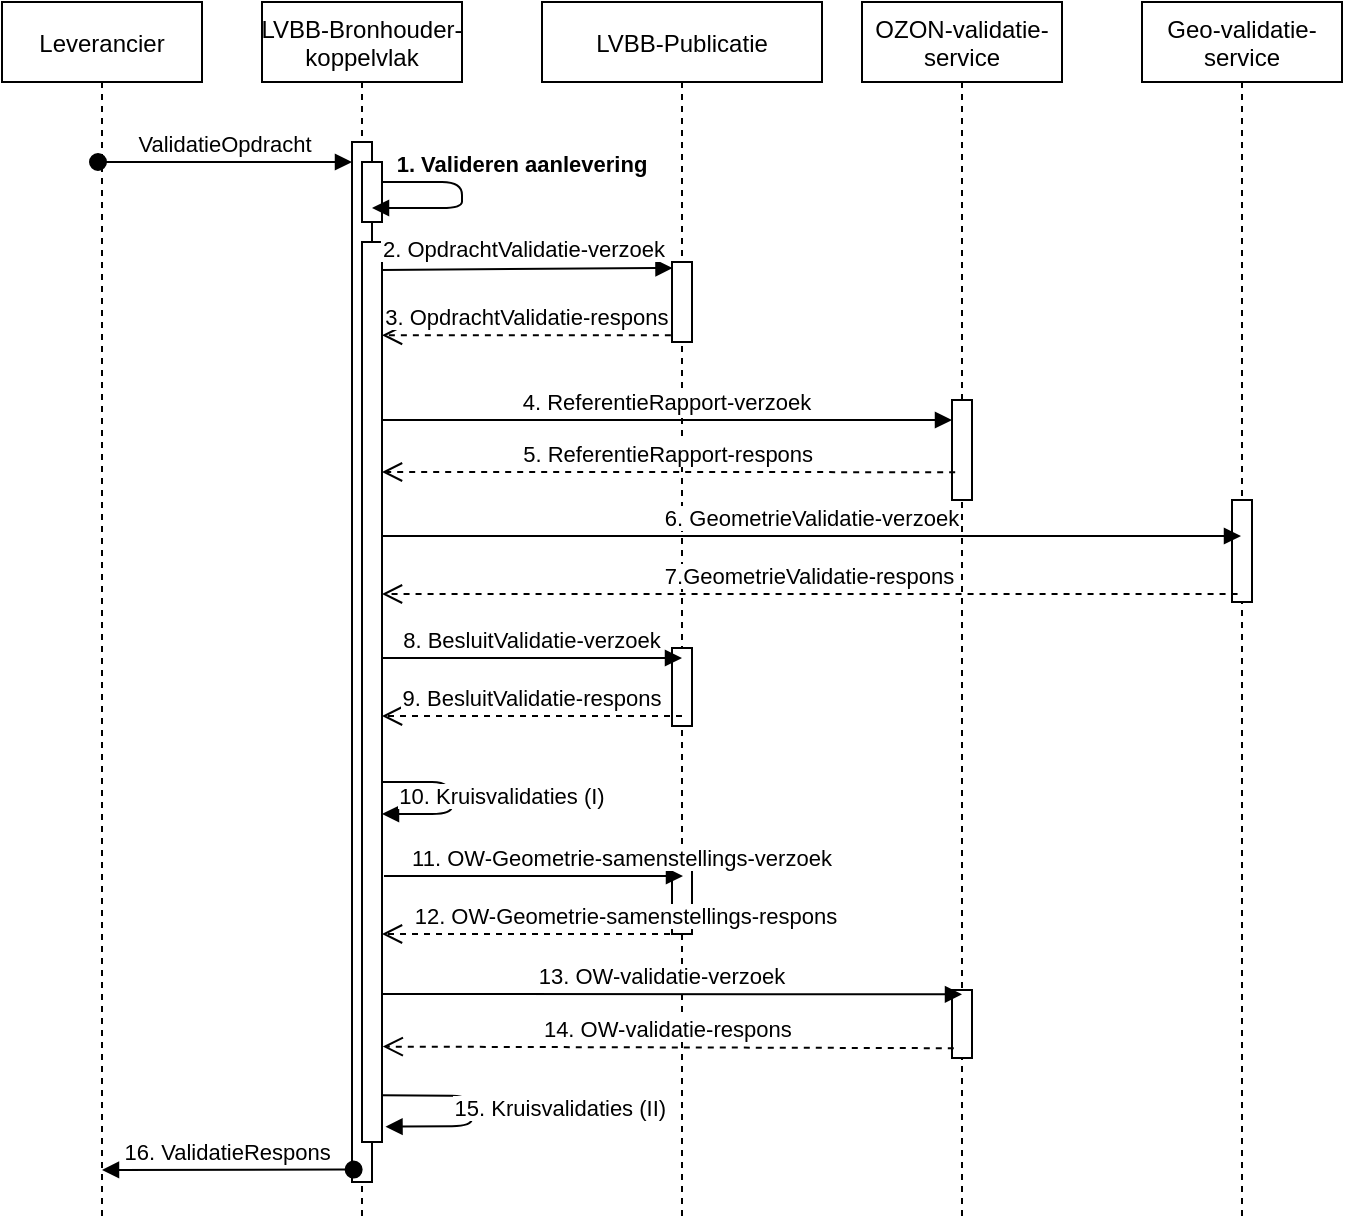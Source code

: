 <mxfile version="15.8.2" type="google" pages="7"><diagram id="gwha54naGoZqi5nfZdyc" name="bewerking"><mxGraphModel dx="1422" dy="762" grid="1" gridSize="10" guides="1" tooltips="1" connect="1" arrows="1" fold="1" page="1" pageScale="1" pageWidth="850" pageHeight="1100" math="0" shadow="0"><root><mxCell id="092quANMWhHtnxp3vHmd-0"/><mxCell id="092quANMWhHtnxp3vHmd-1" parent="092quANMWhHtnxp3vHmd-0"/><mxCell id="092quANMWhHtnxp3vHmd-2" value="LVBB-Bronhouder-&#10;koppelvlak" style="shape=umlLifeline;perimeter=lifelinePerimeter;container=1;collapsible=0;recursiveResize=0;rounded=0;shadow=0;strokeWidth=1;" parent="092quANMWhHtnxp3vHmd-1" vertex="1"><mxGeometry x="140" y="80" width="100" height="610" as="geometry"/></mxCell><mxCell id="092quANMWhHtnxp3vHmd-3" value="" style="points=[];perimeter=orthogonalPerimeter;rounded=0;shadow=0;strokeWidth=1;" parent="092quANMWhHtnxp3vHmd-2" vertex="1"><mxGeometry x="45" y="70" width="10" height="520" as="geometry"/></mxCell><mxCell id="092quANMWhHtnxp3vHmd-4" value="" style="points=[];perimeter=orthogonalPerimeter;rounded=0;shadow=0;strokeWidth=1;" parent="092quANMWhHtnxp3vHmd-2" vertex="1"><mxGeometry x="50" y="80" width="10" height="30" as="geometry"/></mxCell><mxCell id="092quANMWhHtnxp3vHmd-5" value="1. Valideren aanlevering" style="verticalAlign=bottom;endArrow=block;shadow=0;strokeWidth=1;fontStyle=1" parent="092quANMWhHtnxp3vHmd-2" target="092quANMWhHtnxp3vHmd-3" edge="1"><mxGeometry x="-0.184" y="30" relative="1" as="geometry"><mxPoint x="60" y="90" as="sourcePoint"/><Array as="points"><mxPoint x="100" y="90"/><mxPoint x="100" y="103"/></Array><mxPoint as="offset"/></mxGeometry></mxCell><mxCell id="092quANMWhHtnxp3vHmd-6" value="" style="points=[];perimeter=orthogonalPerimeter;rounded=0;shadow=0;strokeWidth=1;" parent="092quANMWhHtnxp3vHmd-2" vertex="1"><mxGeometry x="50" y="120" width="10" height="450" as="geometry"/></mxCell><mxCell id="U0g_8SXNSgKyX4XUsQZP-2" value="15. Kruisvalidaties (II)" style="verticalAlign=bottom;endArrow=block;shadow=0;strokeWidth=1;fontStyle=0;exitX=0.969;exitY=0.948;exitDx=0;exitDy=0;exitPerimeter=0;entryX=1.176;entryY=0.983;entryDx=0;entryDy=0;entryPerimeter=0;" parent="092quANMWhHtnxp3vHmd-2" source="092quANMWhHtnxp3vHmd-6" target="092quANMWhHtnxp3vHmd-6" edge="1"><mxGeometry x="0.165" y="45" relative="1" as="geometry"><mxPoint x="70" y="400" as="sourcePoint"/><mxPoint x="70" y="416" as="targetPoint"/><Array as="points"><mxPoint x="105" y="547"/><mxPoint x="105" y="562"/></Array><mxPoint x="44" y="-45" as="offset"/></mxGeometry></mxCell><mxCell id="092quANMWhHtnxp3vHmd-7" value="LVBB-Publicatie" style="shape=umlLifeline;perimeter=lifelinePerimeter;container=1;collapsible=0;recursiveResize=0;rounded=0;shadow=0;strokeWidth=1;" parent="092quANMWhHtnxp3vHmd-1" vertex="1"><mxGeometry x="280" y="80" width="140" height="610" as="geometry"/></mxCell><mxCell id="092quANMWhHtnxp3vHmd-8" value="" style="points=[];perimeter=orthogonalPerimeter;rounded=0;shadow=0;strokeWidth=1;" parent="092quANMWhHtnxp3vHmd-7" vertex="1"><mxGeometry x="65" y="130" width="10" height="40" as="geometry"/></mxCell><mxCell id="092quANMWhHtnxp3vHmd-10" value="" style="points=[];perimeter=orthogonalPerimeter;rounded=0;shadow=0;strokeWidth=1;" parent="092quANMWhHtnxp3vHmd-7" vertex="1"><mxGeometry x="65" y="323" width="10" height="39" as="geometry"/></mxCell><mxCell id="092quANMWhHtnxp3vHmd-12" value="3. OpdrachtValidatie-respons" style="verticalAlign=bottom;endArrow=open;dashed=1;endSize=8;shadow=0;strokeWidth=1;exitX=-0.057;exitY=0.809;exitDx=0;exitDy=0;exitPerimeter=0;entryX=1;entryY=0.809;entryDx=0;entryDy=0;entryPerimeter=0;" parent="092quANMWhHtnxp3vHmd-1" edge="1"><mxGeometry relative="1" as="geometry"><mxPoint x="200" y="246.63" as="targetPoint"/><Array as="points"/><mxPoint x="344.43" y="246.63" as="sourcePoint"/></mxGeometry></mxCell><mxCell id="092quANMWhHtnxp3vHmd-13" value="Leverancier" style="shape=umlLifeline;perimeter=lifelinePerimeter;container=1;collapsible=0;recursiveResize=0;rounded=0;shadow=0;strokeWidth=1;" parent="092quANMWhHtnxp3vHmd-1" vertex="1"><mxGeometry x="10" y="80" width="100" height="610" as="geometry"/></mxCell><mxCell id="092quANMWhHtnxp3vHmd-14" value="ValidatieOpdracht" style="verticalAlign=bottom;startArrow=oval;endArrow=block;startSize=8;shadow=0;strokeWidth=1;" parent="092quANMWhHtnxp3vHmd-1" target="092quANMWhHtnxp3vHmd-3" edge="1"><mxGeometry relative="1" as="geometry"><mxPoint x="58" y="160" as="sourcePoint"/><Array as="points"/></mxGeometry></mxCell><mxCell id="092quANMWhHtnxp3vHmd-15" value="OZON-validatie-&#10;service" style="shape=umlLifeline;perimeter=lifelinePerimeter;container=1;collapsible=0;recursiveResize=0;rounded=0;shadow=0;strokeWidth=1;" parent="092quANMWhHtnxp3vHmd-1" vertex="1"><mxGeometry x="440" y="80" width="100" height="610" as="geometry"/></mxCell><mxCell id="092quANMWhHtnxp3vHmd-16" value="" style="points=[];perimeter=orthogonalPerimeter;rounded=0;shadow=0;strokeWidth=1;" parent="092quANMWhHtnxp3vHmd-15" vertex="1"><mxGeometry x="45" y="199" width="10" height="50" as="geometry"/></mxCell><mxCell id="092quANMWhHtnxp3vHmd-18" value="" style="points=[];perimeter=orthogonalPerimeter;rounded=0;shadow=0;strokeWidth=1;" parent="092quANMWhHtnxp3vHmd-15" vertex="1"><mxGeometry x="45" y="494" width="10" height="34" as="geometry"/></mxCell><mxCell id="092quANMWhHtnxp3vHmd-20" value="Geo-validatie-&#10;service" style="shape=umlLifeline;perimeter=lifelinePerimeter;container=1;collapsible=0;recursiveResize=0;rounded=0;shadow=0;strokeWidth=1;" parent="092quANMWhHtnxp3vHmd-1" vertex="1"><mxGeometry x="580" y="80" width="100" height="610" as="geometry"/></mxCell><mxCell id="092quANMWhHtnxp3vHmd-21" value="" style="points=[];perimeter=orthogonalPerimeter;rounded=0;shadow=0;strokeWidth=1;" parent="092quANMWhHtnxp3vHmd-20" vertex="1"><mxGeometry x="45" y="249" width="10" height="51" as="geometry"/></mxCell><mxCell id="092quANMWhHtnxp3vHmd-23" value="4. ReferentieRapport-verzoek" style="verticalAlign=bottom;endArrow=block;shadow=0;strokeWidth=1;" parent="092quANMWhHtnxp3vHmd-1" target="092quANMWhHtnxp3vHmd-16" edge="1"><mxGeometry relative="1" as="geometry"><mxPoint x="200" y="289" as="sourcePoint"/><mxPoint x="349.3" y="289" as="targetPoint"/></mxGeometry></mxCell><mxCell id="092quANMWhHtnxp3vHmd-24" value="5. ReferentieRapport-respons" style="verticalAlign=bottom;endArrow=open;dashed=1;endSize=8;exitX=0.159;exitY=0.723;shadow=0;strokeWidth=1;exitDx=0;exitDy=0;exitPerimeter=0;" parent="092quANMWhHtnxp3vHmd-1" source="092quANMWhHtnxp3vHmd-16" target="092quANMWhHtnxp3vHmd-6" edge="1"><mxGeometry relative="1" as="geometry"><mxPoint x="274" y="329.0" as="targetPoint"/><mxPoint x="425.43" y="329.0" as="sourcePoint"/><Array as="points"><mxPoint x="380" y="315"/></Array></mxGeometry></mxCell><mxCell id="092quANMWhHtnxp3vHmd-26" value="6. GeometrieValidatie-verzoek" style="verticalAlign=bottom;endArrow=block;shadow=0;strokeWidth=1;" parent="092quANMWhHtnxp3vHmd-1" edge="1"><mxGeometry relative="1" as="geometry"><mxPoint x="200" y="347" as="sourcePoint"/><mxPoint x="629.5" y="347" as="targetPoint"/></mxGeometry></mxCell><mxCell id="092quANMWhHtnxp3vHmd-27" value="7.GeometrieValidatie-respons" style="verticalAlign=bottom;endArrow=open;dashed=1;endSize=8;exitX=0.521;exitY=0.658;shadow=0;strokeWidth=1;exitDx=0;exitDy=0;exitPerimeter=0;" parent="092quANMWhHtnxp3vHmd-1" edge="1"><mxGeometry relative="1" as="geometry"><mxPoint x="200" y="376" as="targetPoint"/><mxPoint x="627.78" y="376" as="sourcePoint"/><Array as="points"/></mxGeometry></mxCell><mxCell id="092quANMWhHtnxp3vHmd-29" value="8. BesluitValidatie-verzoek" style="verticalAlign=bottom;endArrow=block;shadow=0;strokeWidth=1;" parent="092quANMWhHtnxp3vHmd-1" edge="1"><mxGeometry relative="1" as="geometry"><mxPoint x="200" y="408.0" as="sourcePoint"/><mxPoint x="350" y="408" as="targetPoint"/></mxGeometry></mxCell><mxCell id="092quANMWhHtnxp3vHmd-30" value="9. BesluitValidatie-respons" style="verticalAlign=bottom;endArrow=open;dashed=1;endSize=8;shadow=0;strokeWidth=1;" parent="092quANMWhHtnxp3vHmd-1" edge="1"><mxGeometry relative="1" as="geometry"><mxPoint x="200" y="437" as="targetPoint"/><mxPoint x="350" y="437" as="sourcePoint"/><Array as="points"/></mxGeometry></mxCell><mxCell id="092quANMWhHtnxp3vHmd-31" value="10. Kruisvalidaties (I)" style="verticalAlign=bottom;endArrow=block;shadow=0;strokeWidth=1;fontStyle=0;" parent="092quANMWhHtnxp3vHmd-1" target="092quANMWhHtnxp3vHmd-6" edge="1"><mxGeometry x="0.182" y="25" relative="1" as="geometry"><mxPoint x="200" y="470" as="sourcePoint"/><mxPoint x="200" y="494" as="targetPoint"/><Array as="points"><mxPoint x="235" y="470"/><mxPoint x="235" y="486"/></Array><mxPoint x="25" y="-25" as="offset"/></mxGeometry></mxCell><mxCell id="092quANMWhHtnxp3vHmd-34" value="" style="points=[];perimeter=orthogonalPerimeter;rounded=0;shadow=0;strokeWidth=1;" parent="092quANMWhHtnxp3vHmd-1" vertex="1"><mxGeometry x="345" y="506" width="10" height="40" as="geometry"/></mxCell><mxCell id="092quANMWhHtnxp3vHmd-35" value="11. OW-Geometrie-samenstellings-verzoek" style="verticalAlign=bottom;endArrow=block;shadow=0;strokeWidth=1;fontStyle=0" parent="092quANMWhHtnxp3vHmd-1" edge="1"><mxGeometry x="0.592" relative="1" as="geometry"><mxPoint x="201" y="517" as="sourcePoint"/><mxPoint x="350.5" y="517" as="targetPoint"/><Array as="points"><mxPoint x="251" y="517"/></Array><mxPoint as="offset"/></mxGeometry></mxCell><mxCell id="092quANMWhHtnxp3vHmd-37" value="12. OW-Geometrie-samenstellings-respons" style="verticalAlign=bottom;endArrow=open;dashed=1;endSize=8;shadow=0;strokeWidth=1;" parent="092quANMWhHtnxp3vHmd-1" edge="1"><mxGeometry x="-0.625" relative="1" as="geometry"><mxPoint x="200" y="546" as="targetPoint"/><mxPoint x="350" y="546" as="sourcePoint"/><Array as="points"/><mxPoint as="offset"/></mxGeometry></mxCell><mxCell id="092quANMWhHtnxp3vHmd-40" value="13. OW-validatie-verzoek" style="verticalAlign=bottom;endArrow=block;shadow=0;strokeWidth=1;fontStyle=0;entryX=0.5;entryY=0.929;entryDx=0;entryDy=0;entryPerimeter=0;" parent="092quANMWhHtnxp3vHmd-1" edge="1"><mxGeometry x="-0.035" relative="1" as="geometry"><mxPoint x="200" y="576" as="sourcePoint"/><mxPoint x="490" y="576.18" as="targetPoint"/><Array as="points"><mxPoint x="250" y="576"/></Array><mxPoint as="offset"/></mxGeometry></mxCell><mxCell id="092quANMWhHtnxp3vHmd-41" value="14. OW-validatie-respons" style="verticalAlign=bottom;endArrow=open;dashed=1;endSize=8;shadow=0;strokeWidth=1;exitX=0.09;exitY=0.856;exitDx=0;exitDy=0;exitPerimeter=0;entryX=1.038;entryY=0.894;entryDx=0;entryDy=0;entryPerimeter=0;" parent="092quANMWhHtnxp3vHmd-1" source="092quANMWhHtnxp3vHmd-18" target="092quANMWhHtnxp3vHmd-6" edge="1"><mxGeometry relative="1" as="geometry"><mxPoint x="200" y="605" as="targetPoint"/><mxPoint x="480" y="605" as="sourcePoint"/><Array as="points"/></mxGeometry></mxCell><mxCell id="092quANMWhHtnxp3vHmd-42" value="16. ValidatieRespons" style="verticalAlign=bottom;startArrow=oval;endArrow=block;startSize=8;shadow=0;strokeWidth=1;exitX=0.082;exitY=0.988;exitDx=0;exitDy=0;exitPerimeter=0;" parent="092quANMWhHtnxp3vHmd-1" source="092quANMWhHtnxp3vHmd-3" edge="1"><mxGeometry relative="1" as="geometry"><mxPoint x="70.4" y="169.54" as="sourcePoint"/><mxPoint x="60" y="664" as="targetPoint"/><Array as="points"/></mxGeometry></mxCell><mxCell id="092quANMWhHtnxp3vHmd-43" value="2. OpdrachtValidatie-verzoek" style="verticalAlign=bottom;endArrow=block;shadow=0;strokeWidth=1;exitX=0.919;exitY=0.292;exitDx=0;exitDy=0;exitPerimeter=0;entryX=-0.057;entryY=0.278;entryDx=0;entryDy=0;entryPerimeter=0;" parent="092quANMWhHtnxp3vHmd-1" edge="1"><mxGeometry x="-0.025" y="1" relative="1" as="geometry"><mxPoint x="200.0" y="213.98" as="sourcePoint"/><mxPoint x="345.24" y="213.0" as="targetPoint"/><Array as="points"/><mxPoint as="offset"/></mxGeometry></mxCell></root></mxGraphModel></diagram><diagram id="kgpKYQtTHZ0yAKxKKP6v" name="pre-bewerking"><mxGraphModel dx="1038" dy="575" grid="1" gridSize="10" guides="1" tooltips="1" connect="1" arrows="1" fold="1" page="1" pageScale="1" pageWidth="850" pageHeight="1100" math="0" shadow="0"><root><mxCell id="0"/><mxCell id="1" parent="0"/><mxCell id="3nuBFxr9cyL0pnOWT2aG-1" value="LVBB-Bronhouder-&#10;koppelvlak" style="shape=umlLifeline;perimeter=lifelinePerimeter;container=1;collapsible=0;recursiveResize=0;rounded=0;shadow=0;strokeWidth=1;" parent="1" vertex="1"><mxGeometry x="140" y="80" width="100" height="430" as="geometry"/></mxCell><mxCell id="3nuBFxr9cyL0pnOWT2aG-2" value="" style="points=[];perimeter=orthogonalPerimeter;rounded=0;shadow=0;strokeWidth=1;" parent="3nuBFxr9cyL0pnOWT2aG-1" vertex="1"><mxGeometry x="45" y="70" width="10" height="360" as="geometry"/></mxCell><mxCell id="3nuBFxr9cyL0pnOWT2aG-4" value="" style="points=[];perimeter=orthogonalPerimeter;rounded=0;shadow=0;strokeWidth=1;" parent="3nuBFxr9cyL0pnOWT2aG-1" vertex="1"><mxGeometry x="50" y="110" width="10" height="40" as="geometry"/></mxCell><mxCell id="3nuBFxr9cyL0pnOWT2aG-8" value="1. Valideren aanlevering" style="verticalAlign=bottom;endArrow=block;shadow=0;strokeWidth=1;fontStyle=1" parent="3nuBFxr9cyL0pnOWT2aG-1" source="3nuBFxr9cyL0pnOWT2aG-2" target="3nuBFxr9cyL0pnOWT2aG-2" edge="1"><mxGeometry x="-0.119" y="20" relative="1" as="geometry"><mxPoint x="135" y="80" as="sourcePoint"/><Array as="points"><mxPoint x="100" y="90"/><mxPoint x="100" y="103"/></Array><mxPoint as="offset"/></mxGeometry></mxCell><mxCell id="RDtB9hjnEM1doZIgnfA2-15" value="" style="points=[];perimeter=orthogonalPerimeter;rounded=0;shadow=0;strokeWidth=1;" parent="3nuBFxr9cyL0pnOWT2aG-1" vertex="1"><mxGeometry x="50" y="160" width="10" height="50" as="geometry"/></mxCell><mxCell id="3nuBFxr9cyL0pnOWT2aG-5" value="LVBB-Publicatie" style="shape=umlLifeline;perimeter=lifelinePerimeter;container=1;collapsible=0;recursiveResize=0;rounded=0;shadow=0;strokeWidth=1;" parent="1" vertex="1"><mxGeometry x="300" y="80" width="100" height="420" as="geometry"/></mxCell><mxCell id="3nuBFxr9cyL0pnOWT2aG-6" value="" style="points=[];perimeter=orthogonalPerimeter;rounded=0;shadow=0;strokeWidth=1;" parent="3nuBFxr9cyL0pnOWT2aG-5" vertex="1"><mxGeometry x="45" y="110" width="10" height="40" as="geometry"/></mxCell><mxCell id="RDtB9hjnEM1doZIgnfA2-10" value="2. Valideren Opdracht" style="verticalAlign=bottom;endArrow=block;shadow=0;strokeWidth=1;fontStyle=1" parent="3nuBFxr9cyL0pnOWT2aG-5" source="3nuBFxr9cyL0pnOWT2aG-6" target="3nuBFxr9cyL0pnOWT2aG-6" edge="1"><mxGeometry x="-0.119" y="20" relative="1" as="geometry"><mxPoint x="-95" y="100" as="sourcePoint"/><mxPoint x="-94.17" y="113.06" as="targetPoint"/><Array as="points"><mxPoint x="90" y="130"/><mxPoint x="90" y="140"/></Array><mxPoint as="offset"/></mxGeometry></mxCell><mxCell id="RDtB9hjnEM1doZIgnfA2-22" value="" style="points=[];perimeter=orthogonalPerimeter;rounded=0;shadow=0;strokeWidth=1;" parent="3nuBFxr9cyL0pnOWT2aG-5" vertex="1"><mxGeometry x="45" y="250" width="10" height="30" as="geometry"/></mxCell><mxCell id="RDtB9hjnEM1doZIgnfA2-23" value="5. proefconsolidatie " style="verticalAlign=bottom;endArrow=block;shadow=0;strokeWidth=1;exitX=0.886;exitY=0.305;exitDx=0;exitDy=0;exitPerimeter=0;fontStyle=1" parent="3nuBFxr9cyL0pnOWT2aG-5" source="RDtB9hjnEM1doZIgnfA2-22" target="RDtB9hjnEM1doZIgnfA2-22" edge="1"><mxGeometry x="0.026" y="30" relative="1" as="geometry"><mxPoint x="345" y="230.0" as="sourcePoint"/><mxPoint x="345.57" y="242.28" as="targetPoint"/><Array as="points"><mxPoint x="90" y="259"/><mxPoint x="90" y="270"/><mxPoint x="80" y="270"/></Array><mxPoint as="offset"/></mxGeometry></mxCell><mxCell id="3nuBFxr9cyL0pnOWT2aG-7" value="resultaatmeldingen" style="verticalAlign=bottom;endArrow=open;dashed=1;endSize=8;shadow=0;strokeWidth=1;" parent="1" source="3nuBFxr9cyL0pnOWT2aG-6" target="3nuBFxr9cyL0pnOWT2aG-4" edge="1"><mxGeometry relative="1" as="geometry"><mxPoint x="195" y="230" as="targetPoint"/><Array as="points"><mxPoint x="280" y="220"/></Array></mxGeometry></mxCell><mxCell id="3nuBFxr9cyL0pnOWT2aG-9" value="Validatieverzoek Opdracht" style="verticalAlign=bottom;endArrow=block;shadow=0;strokeWidth=1;" parent="1" source="3nuBFxr9cyL0pnOWT2aG-4" target="3nuBFxr9cyL0pnOWT2aG-6" edge="1"><mxGeometry relative="1" as="geometry"><mxPoint x="240" y="200" as="sourcePoint"/><mxPoint x="350" y="202" as="targetPoint"/><Array as="points"><mxPoint x="310" y="200"/></Array></mxGeometry></mxCell><mxCell id="RDtB9hjnEM1doZIgnfA2-1" value="Plansoftware" style="shape=umlLifeline;perimeter=lifelinePerimeter;container=1;collapsible=0;recursiveResize=0;rounded=0;shadow=0;strokeWidth=1;" parent="1" vertex="1"><mxGeometry x="10" y="80" width="100" height="450" as="geometry"/></mxCell><mxCell id="3nuBFxr9cyL0pnOWT2aG-3" value="Validatieverzoek" style="verticalAlign=bottom;startArrow=oval;endArrow=block;startSize=8;shadow=0;strokeWidth=1;exitX=0.483;exitY=0.177;exitDx=0;exitDy=0;exitPerimeter=0;" parent="1" source="RDtB9hjnEM1doZIgnfA2-1" target="3nuBFxr9cyL0pnOWT2aG-2" edge="1"><mxGeometry relative="1" as="geometry"><mxPoint x="105" y="150" as="sourcePoint"/><Array as="points"><mxPoint x="100" y="160"/></Array></mxGeometry></mxCell><mxCell id="RDtB9hjnEM1doZIgnfA2-5" value="OZON-validatie-&#10;service" style="shape=umlLifeline;perimeter=lifelinePerimeter;container=1;collapsible=0;recursiveResize=0;rounded=0;shadow=0;strokeWidth=1;" parent="1" vertex="1"><mxGeometry x="440" y="80" width="100" height="420" as="geometry"/></mxCell><mxCell id="RDtB9hjnEM1doZIgnfA2-6" value="" style="points=[];perimeter=orthogonalPerimeter;rounded=0;shadow=0;strokeWidth=1;" parent="RDtB9hjnEM1doZIgnfA2-5" vertex="1"><mxGeometry x="45" y="160" width="10" height="50" as="geometry"/></mxCell><mxCell id="RDtB9hjnEM1doZIgnfA2-13" value="3. Opstellen OW-&#10;en Geo-rapport" style="verticalAlign=bottom;endArrow=block;shadow=0;strokeWidth=1;fontStyle=1" parent="RDtB9hjnEM1doZIgnfA2-5" source="RDtB9hjnEM1doZIgnfA2-6" target="RDtB9hjnEM1doZIgnfA2-6" edge="1"><mxGeometry x="-0.1" y="20" relative="1" as="geometry"><mxPoint x="-65" y="150" as="sourcePoint"/><mxPoint x="-65" y="160" as="targetPoint"/><Array as="points"><mxPoint x="100" y="180"/><mxPoint x="100" y="190"/><mxPoint x="80" y="190"/></Array><mxPoint as="offset"/></mxGeometry></mxCell><mxCell id="RDtB9hjnEM1doZIgnfA2-37" value="" style="points=[];perimeter=orthogonalPerimeter;rounded=0;shadow=0;strokeWidth=1;" parent="RDtB9hjnEM1doZIgnfA2-5" vertex="1"><mxGeometry x="45" y="390" width="10" height="20" as="geometry"/></mxCell><mxCell id="RDtB9hjnEM1doZIgnfA2-38" value="" style="points=[];perimeter=orthogonalPerimeter;rounded=0;shadow=0;strokeWidth=1;" parent="RDtB9hjnEM1doZIgnfA2-5" vertex="1"><mxGeometry x="45" y="340" width="10" height="20" as="geometry"/></mxCell><mxCell id="RDtB9hjnEM1doZIgnfA2-7" value="Geo-validatie-&#10;service" style="shape=umlLifeline;perimeter=lifelinePerimeter;container=1;collapsible=0;recursiveResize=0;rounded=0;shadow=0;strokeWidth=1;" parent="1" vertex="1"><mxGeometry x="580" y="80" width="100" height="420" as="geometry"/></mxCell><mxCell id="RDtB9hjnEM1doZIgnfA2-8" value="" style="points=[];perimeter=orthogonalPerimeter;rounded=0;shadow=0;strokeWidth=1;" parent="RDtB9hjnEM1doZIgnfA2-7" vertex="1"><mxGeometry x="45" y="210" width="10" height="40" as="geometry"/></mxCell><mxCell id="RDtB9hjnEM1doZIgnfA2-18" value="4.Geometrie valideren " style="verticalAlign=bottom;endArrow=block;shadow=0;strokeWidth=1;entryX=1.057;entryY=0.557;entryDx=0;entryDy=0;entryPerimeter=0;fontStyle=1" parent="RDtB9hjnEM1doZIgnfA2-7" source="RDtB9hjnEM1doZIgnfA2-8" target="RDtB9hjnEM1doZIgnfA2-8" edge="1"><mxGeometry x="-0.1" y="20" relative="1" as="geometry"><mxPoint x="-75" y="190" as="sourcePoint"/><mxPoint x="-75" y="200" as="targetPoint"/><Array as="points"><mxPoint x="100" y="220"/><mxPoint x="100" y="232"/></Array><mxPoint as="offset"/></mxGeometry></mxCell><mxCell id="C6VO9BLXJ9owQYuYrP9X-6" value="resultaatmeldingen" style="verticalAlign=bottom;endArrow=open;dashed=1;endSize=8;exitX=0.521;exitY=0.658;shadow=0;strokeWidth=1;exitDx=0;exitDy=0;exitPerimeter=0;" parent="RDtB9hjnEM1doZIgnfA2-7" edge="1"><mxGeometry relative="1" as="geometry"><mxPoint x="-385" y="239.5" as="targetPoint"/><mxPoint x="52.6" y="239.5" as="sourcePoint"/><Array as="points"/></mxGeometry></mxCell><mxCell id="C6VO9BLXJ9owQYuYrP9X-7" value="Valideren geometrie" style="verticalAlign=bottom;endArrow=block;shadow=0;strokeWidth=1;" parent="RDtB9hjnEM1doZIgnfA2-7" edge="1"><mxGeometry relative="1" as="geometry"><mxPoint x="-374.5" y="219.5" as="sourcePoint"/><mxPoint x="55" y="219.5" as="targetPoint"/></mxGeometry></mxCell><mxCell id="RDtB9hjnEM1doZIgnfA2-11" value="Verzoek referentierapporten (OW en Geo)" style="verticalAlign=bottom;endArrow=block;shadow=0;strokeWidth=1;" parent="1" target="RDtB9hjnEM1doZIgnfA2-6" edge="1"><mxGeometry relative="1" as="geometry"><mxPoint x="200" y="250" as="sourcePoint"/><mxPoint x="349.3" y="250.0" as="targetPoint"/></mxGeometry></mxCell><mxCell id="RDtB9hjnEM1doZIgnfA2-14" value="referentierapporten OW- en Geo" style="verticalAlign=bottom;endArrow=open;dashed=1;endSize=8;exitX=0.159;exitY=0.723;shadow=0;strokeWidth=1;exitDx=0;exitDy=0;exitPerimeter=0;" parent="1" source="RDtB9hjnEM1doZIgnfA2-6" target="RDtB9hjnEM1doZIgnfA2-15" edge="1"><mxGeometry relative="1" as="geometry"><mxPoint x="274" y="290.0" as="targetPoint"/><mxPoint x="425.43" y="290.0" as="sourcePoint"/><Array as="points"><mxPoint x="380" y="276"/></Array></mxGeometry></mxCell><mxCell id="RDtB9hjnEM1doZIgnfA2-16" value="" style="points=[];perimeter=orthogonalPerimeter;rounded=0;shadow=0;strokeWidth=1;" parent="1" vertex="1"><mxGeometry x="190" y="290" width="10" height="40" as="geometry"/></mxCell><mxCell id="RDtB9hjnEM1doZIgnfA2-19" value="resultaatmeldingen" style="verticalAlign=bottom;endArrow=open;dashed=1;endSize=8;exitX=0.521;exitY=0.658;shadow=0;strokeWidth=1;exitDx=0;exitDy=0;exitPerimeter=0;" parent="1" target="3nuBFxr9cyL0pnOWT2aG-1" edge="1"><mxGeometry relative="1" as="geometry"><mxPoint x="330" y="320" as="targetPoint"/><mxPoint x="627.1" y="320" as="sourcePoint"/><Array as="points"/></mxGeometry></mxCell><mxCell id="RDtB9hjnEM1doZIgnfA2-20" value="" style="points=[];perimeter=orthogonalPerimeter;rounded=0;shadow=0;strokeWidth=1;" parent="1" vertex="1"><mxGeometry x="190" y="330" width="10" height="40" as="geometry"/></mxCell><mxCell id="RDtB9hjnEM1doZIgnfA2-21" value="Valideren besluit" style="verticalAlign=bottom;endArrow=block;shadow=0;strokeWidth=1;" parent="1" edge="1"><mxGeometry relative="1" as="geometry"><mxPoint x="200" y="340.0" as="sourcePoint"/><mxPoint x="350" y="340" as="targetPoint"/></mxGeometry></mxCell><mxCell id="RDtB9hjnEM1doZIgnfA2-24" value="resultaatmeldingen" style="verticalAlign=bottom;endArrow=open;dashed=1;endSize=8;shadow=0;strokeWidth=1;" parent="1" edge="1"><mxGeometry relative="1" as="geometry"><mxPoint x="190" y="360" as="targetPoint"/><mxPoint x="350" y="360" as="sourcePoint"/><Array as="points"/></mxGeometry></mxCell><mxCell id="RDtB9hjnEM1doZIgnfA2-26" value="6. kruisvalidaties uitvoeren" style="verticalAlign=bottom;endArrow=block;shadow=0;strokeWidth=1;fontStyle=1" parent="1" target="RDtB9hjnEM1doZIgnfA2-25" edge="1"><mxGeometry x="0.2" y="-50" relative="1" as="geometry"><mxPoint x="195" y="380" as="sourcePoint"/><mxPoint x="365" y="360" as="targetPoint"/><Array as="points"><mxPoint x="230" y="380"/><mxPoint x="230" y="390"/></Array><mxPoint x="50" y="50" as="offset"/></mxGeometry></mxCell><mxCell id="RDtB9hjnEM1doZIgnfA2-27" value="" style="points=[];perimeter=orthogonalPerimeter;rounded=0;shadow=0;strokeWidth=1;" parent="1" vertex="1"><mxGeometry x="190" y="400" width="10" height="50" as="geometry"/></mxCell><mxCell id="RDtB9hjnEM1doZIgnfA2-25" value="" style="points=[];perimeter=orthogonalPerimeter;rounded=0;shadow=0;strokeWidth=1;" parent="1" vertex="1"><mxGeometry x="190" y="370" width="10" height="30" as="geometry"/></mxCell><mxCell id="RDtB9hjnEM1doZIgnfA2-29" value="" style="points=[];perimeter=orthogonalPerimeter;rounded=0;shadow=0;strokeWidth=1;" parent="1" vertex="1"><mxGeometry x="345" y="400" width="10" height="40" as="geometry"/></mxCell><mxCell id="RDtB9hjnEM1doZIgnfA2-28" value="7. OW-geometrieën samenstellen" style="verticalAlign=bottom;endArrow=block;shadow=0;strokeWidth=1;fontStyle=1" parent="1" source="RDtB9hjnEM1doZIgnfA2-27" target="3nuBFxr9cyL0pnOWT2aG-5" edge="1"><mxGeometry x="0.338" relative="1" as="geometry"><mxPoint x="205" y="390" as="sourcePoint"/><mxPoint x="210" y="400" as="targetPoint"/><Array as="points"><mxPoint x="250" y="410"/></Array><mxPoint as="offset"/></mxGeometry></mxCell><mxCell id="RDtB9hjnEM1doZIgnfA2-31" value="OW-geometrieën doorsturen" style="verticalAlign=bottom;endArrow=block;shadow=0;strokeWidth=1;" parent="1" edge="1"><mxGeometry x="0.408" relative="1" as="geometry"><mxPoint x="355" y="420" as="sourcePoint"/><mxPoint x="489" y="420" as="targetPoint"/><Array as="points"><mxPoint x="380" y="420"/></Array><mxPoint as="offset"/></mxGeometry></mxCell><mxCell id="RDtB9hjnEM1doZIgnfA2-32" value="resultaatmeldingen" style="verticalAlign=bottom;endArrow=open;dashed=1;endSize=8;shadow=0;strokeWidth=1;" parent="1" edge="1"><mxGeometry relative="1" as="geometry"><mxPoint x="190" y="440" as="targetPoint"/><mxPoint x="350" y="440" as="sourcePoint"/><Array as="points"/></mxGeometry></mxCell><mxCell id="RDtB9hjnEM1doZIgnfA2-33" value="resultaatmeldingen" style="endArrow=open;html=1;dashed=1;exitX=0.504;exitY=0.843;exitDx=0;exitDy=0;exitPerimeter=0;endFill=0;" parent="1" source="RDtB9hjnEM1doZIgnfA2-5" target="RDtB9hjnEM1doZIgnfA2-29" edge="1"><mxGeometry width="50" height="50" relative="1" as="geometry"><mxPoint x="400" y="490" as="sourcePoint"/><mxPoint x="350" y="430" as="targetPoint"/><Array as="points"><mxPoint x="450" y="433"/></Array></mxGeometry></mxCell><mxCell id="RDtB9hjnEM1doZIgnfA2-34" value="" style="points=[];perimeter=orthogonalPerimeter;rounded=0;shadow=0;strokeWidth=1;" parent="1" vertex="1"><mxGeometry x="190" y="460" width="10" height="40" as="geometry"/></mxCell><mxCell id="RDtB9hjnEM1doZIgnfA2-35" value="8. OW-validatie (evt. proefregistratie)" style="verticalAlign=bottom;endArrow=block;shadow=0;strokeWidth=1;fontStyle=1;entryX=0.5;entryY=0.929;entryDx=0;entryDy=0;entryPerimeter=0;" parent="1" target="RDtB9hjnEM1doZIgnfA2-5" edge="1"><mxGeometry x="0.172" relative="1" as="geometry"><mxPoint x="200" y="470" as="sourcePoint"/><mxPoint x="349.5" y="470" as="targetPoint"/><Array as="points"><mxPoint x="250" y="470"/></Array><mxPoint as="offset"/></mxGeometry></mxCell><mxCell id="RDtB9hjnEM1doZIgnfA2-36" value="resultaatmeldingen" style="verticalAlign=bottom;endArrow=open;dashed=1;endSize=8;shadow=0;strokeWidth=1;exitX=0.5;exitY=0.976;exitDx=0;exitDy=0;exitPerimeter=0;" parent="1" source="RDtB9hjnEM1doZIgnfA2-5" edge="1"><mxGeometry relative="1" as="geometry"><mxPoint x="195" y="490" as="targetPoint"/><mxPoint x="355" y="490" as="sourcePoint"/><Array as="points"/></mxGeometry></mxCell><mxCell id="RDtB9hjnEM1doZIgnfA2-39" value="Validatieverzoek" style="verticalAlign=bottom;startArrow=oval;endArrow=block;startSize=8;shadow=0;strokeWidth=1;entryX=0.518;entryY=0.957;entryDx=0;entryDy=0;entryPerimeter=0;" parent="1" source="3nuBFxr9cyL0pnOWT2aG-2" target="RDtB9hjnEM1doZIgnfA2-1" edge="1"><mxGeometry relative="1" as="geometry"><mxPoint x="70.4" y="169.54" as="sourcePoint"/><mxPoint x="59" y="511" as="targetPoint"/><Array as="points"><mxPoint x="170" y="510"/><mxPoint x="90" y="510"/></Array></mxGeometry></mxCell></root></mxGraphModel></diagram><diagram id="BjelOJIdbo7Fa4mzdFhb" name="Analyse verbetering-"><mxGraphModel dx="2272" dy="762" grid="1" gridSize="10" guides="1" tooltips="1" connect="1" arrows="1" fold="1" page="1" pageScale="1" pageWidth="850" pageHeight="1100" math="0" shadow="0"><root><mxCell id="Mbo9xwbSZ9QjxYghuC-r-0"/><mxCell id="Mbo9xwbSZ9QjxYghuC-r-1" parent="Mbo9xwbSZ9QjxYghuC-r-0"/><mxCell id="LGY0PxfagL9gzc9i_4Im-0" value="LVBB-Bronhouder-&#10;koppelvlak" style="shape=umlLifeline;perimeter=lifelinePerimeter;container=1;collapsible=0;recursiveResize=0;rounded=0;shadow=0;strokeWidth=1;" parent="Mbo9xwbSZ9QjxYghuC-r-1" vertex="1"><mxGeometry x="140" y="80" width="100" height="430" as="geometry"/></mxCell><mxCell id="LGY0PxfagL9gzc9i_4Im-1" value="" style="points=[];perimeter=orthogonalPerimeter;rounded=0;shadow=0;strokeWidth=1;" parent="LGY0PxfagL9gzc9i_4Im-0" vertex="1"><mxGeometry x="45" y="70" width="10" height="360" as="geometry"/></mxCell><mxCell id="LGY0PxfagL9gzc9i_4Im-2" value="" style="points=[];perimeter=orthogonalPerimeter;rounded=0;shadow=0;strokeWidth=1;" parent="LGY0PxfagL9gzc9i_4Im-0" vertex="1"><mxGeometry x="50" y="110" width="10" height="40" as="geometry"/></mxCell><mxCell id="LGY0PxfagL9gzc9i_4Im-3" value="1. Valideren aanlevering" style="verticalAlign=bottom;endArrow=block;shadow=0;strokeWidth=1;fontStyle=1" parent="LGY0PxfagL9gzc9i_4Im-0" source="LGY0PxfagL9gzc9i_4Im-1" target="LGY0PxfagL9gzc9i_4Im-1" edge="1"><mxGeometry x="-0.119" y="20" relative="1" as="geometry"><mxPoint x="135" y="80" as="sourcePoint"/><Array as="points"><mxPoint x="100" y="90"/><mxPoint x="100" y="103"/></Array><mxPoint as="offset"/></mxGeometry></mxCell><mxCell id="LGY0PxfagL9gzc9i_4Im-4" value="" style="points=[];perimeter=orthogonalPerimeter;rounded=0;shadow=0;strokeWidth=1;" parent="LGY0PxfagL9gzc9i_4Im-0" vertex="1"><mxGeometry x="50" y="160" width="10" height="50" as="geometry"/></mxCell><mxCell id="LGY0PxfagL9gzc9i_4Im-5" value="LVBB-Publicatie" style="shape=umlLifeline;perimeter=lifelinePerimeter;container=1;collapsible=0;recursiveResize=0;rounded=0;shadow=0;strokeWidth=1;" parent="Mbo9xwbSZ9QjxYghuC-r-1" vertex="1"><mxGeometry x="300" y="80" width="100" height="420" as="geometry"/></mxCell><mxCell id="LGY0PxfagL9gzc9i_4Im-6" value="" style="points=[];perimeter=orthogonalPerimeter;rounded=0;shadow=0;strokeWidth=1;" parent="LGY0PxfagL9gzc9i_4Im-5" vertex="1"><mxGeometry x="45" y="110" width="10" height="40" as="geometry"/></mxCell><mxCell id="LGY0PxfagL9gzc9i_4Im-7" value="2. Valideren Opdracht" style="verticalAlign=bottom;endArrow=block;shadow=0;strokeWidth=1;fontStyle=1" parent="LGY0PxfagL9gzc9i_4Im-5" source="LGY0PxfagL9gzc9i_4Im-6" target="LGY0PxfagL9gzc9i_4Im-6" edge="1"><mxGeometry x="-0.119" y="20" relative="1" as="geometry"><mxPoint x="-95" y="100" as="sourcePoint"/><mxPoint x="-94.17" y="113.06" as="targetPoint"/><Array as="points"><mxPoint x="90" y="130"/><mxPoint x="90" y="140"/></Array><mxPoint as="offset"/></mxGeometry></mxCell><mxCell id="LGY0PxfagL9gzc9i_4Im-8" value="" style="points=[];perimeter=orthogonalPerimeter;rounded=0;shadow=0;strokeWidth=1;" parent="LGY0PxfagL9gzc9i_4Im-5" vertex="1"><mxGeometry x="45" y="250" width="10" height="30" as="geometry"/></mxCell><mxCell id="LGY0PxfagL9gzc9i_4Im-9" value="5. proefconsolidatie " style="verticalAlign=bottom;endArrow=block;shadow=0;strokeWidth=1;exitX=0.886;exitY=0.305;exitDx=0;exitDy=0;exitPerimeter=0;fontStyle=1" parent="LGY0PxfagL9gzc9i_4Im-5" source="LGY0PxfagL9gzc9i_4Im-8" target="LGY0PxfagL9gzc9i_4Im-8" edge="1"><mxGeometry x="0.026" y="30" relative="1" as="geometry"><mxPoint x="345" y="230.0" as="sourcePoint"/><mxPoint x="345.57" y="242.28" as="targetPoint"/><Array as="points"><mxPoint x="90" y="259"/><mxPoint x="90" y="270"/><mxPoint x="80" y="270"/></Array><mxPoint as="offset"/></mxGeometry></mxCell><mxCell id="LGY0PxfagL9gzc9i_4Im-10" value="resultaatmeldingen" style="verticalAlign=bottom;endArrow=open;dashed=1;endSize=8;shadow=0;strokeWidth=1;" parent="Mbo9xwbSZ9QjxYghuC-r-1" source="LGY0PxfagL9gzc9i_4Im-6" target="LGY0PxfagL9gzc9i_4Im-2" edge="1"><mxGeometry relative="1" as="geometry"><mxPoint x="195" y="230" as="targetPoint"/><Array as="points"><mxPoint x="280" y="220"/></Array></mxGeometry></mxCell><mxCell id="LGY0PxfagL9gzc9i_4Im-11" value="Validatieverzoek Opdracht" style="verticalAlign=bottom;endArrow=block;shadow=0;strokeWidth=1;" parent="Mbo9xwbSZ9QjxYghuC-r-1" source="LGY0PxfagL9gzc9i_4Im-2" target="LGY0PxfagL9gzc9i_4Im-6" edge="1"><mxGeometry relative="1" as="geometry"><mxPoint x="240" y="200" as="sourcePoint"/><mxPoint x="350" y="202" as="targetPoint"/><Array as="points"><mxPoint x="310" y="200"/></Array></mxGeometry></mxCell><mxCell id="LGY0PxfagL9gzc9i_4Im-12" value="Plansoftware" style="shape=umlLifeline;perimeter=lifelinePerimeter;container=1;collapsible=0;recursiveResize=0;rounded=0;shadow=0;strokeWidth=1;" parent="Mbo9xwbSZ9QjxYghuC-r-1" vertex="1"><mxGeometry x="-90" y="80" width="100" height="450" as="geometry"/></mxCell><mxCell id="LGY0PxfagL9gzc9i_4Im-13" value="Validatieverzoek" style="verticalAlign=bottom;startArrow=oval;endArrow=block;startSize=8;shadow=0;strokeWidth=1;exitX=0.483;exitY=0.177;exitDx=0;exitDy=0;exitPerimeter=0;" parent="Mbo9xwbSZ9QjxYghuC-r-1" source="LGY0PxfagL9gzc9i_4Im-12" target="LGY0PxfagL9gzc9i_4Im-1" edge="1"><mxGeometry relative="1" as="geometry"><mxPoint x="105" y="150" as="sourcePoint"/><Array as="points"><mxPoint x="100" y="160"/></Array></mxGeometry></mxCell><mxCell id="LGY0PxfagL9gzc9i_4Im-14" value="OZON-validatie-&#10;service" style="shape=umlLifeline;perimeter=lifelinePerimeter;container=1;collapsible=0;recursiveResize=0;rounded=0;shadow=0;strokeWidth=1;" parent="Mbo9xwbSZ9QjxYghuC-r-1" vertex="1"><mxGeometry x="440" y="80" width="100" height="420" as="geometry"/></mxCell><mxCell id="LGY0PxfagL9gzc9i_4Im-15" value="" style="points=[];perimeter=orthogonalPerimeter;rounded=0;shadow=0;strokeWidth=1;" parent="LGY0PxfagL9gzc9i_4Im-14" vertex="1"><mxGeometry x="45" y="160" width="10" height="50" as="geometry"/></mxCell><mxCell id="LGY0PxfagL9gzc9i_4Im-16" value="3. Opstellen OW-&#10;en Geo-rapport" style="verticalAlign=bottom;endArrow=block;shadow=0;strokeWidth=1;fontStyle=1" parent="LGY0PxfagL9gzc9i_4Im-14" source="LGY0PxfagL9gzc9i_4Im-15" target="LGY0PxfagL9gzc9i_4Im-15" edge="1"><mxGeometry x="-0.1" y="20" relative="1" as="geometry"><mxPoint x="-65" y="150" as="sourcePoint"/><mxPoint x="-65" y="160" as="targetPoint"/><Array as="points"><mxPoint x="100" y="180"/><mxPoint x="100" y="190"/><mxPoint x="80" y="190"/></Array><mxPoint as="offset"/></mxGeometry></mxCell><mxCell id="LGY0PxfagL9gzc9i_4Im-17" value="" style="points=[];perimeter=orthogonalPerimeter;rounded=0;shadow=0;strokeWidth=1;" parent="LGY0PxfagL9gzc9i_4Im-14" vertex="1"><mxGeometry x="45" y="390" width="10" height="20" as="geometry"/></mxCell><mxCell id="LGY0PxfagL9gzc9i_4Im-18" value="" style="points=[];perimeter=orthogonalPerimeter;rounded=0;shadow=0;strokeWidth=1;" parent="LGY0PxfagL9gzc9i_4Im-14" vertex="1"><mxGeometry x="45" y="340" width="10" height="20" as="geometry"/></mxCell><mxCell id="LGY0PxfagL9gzc9i_4Im-19" value="Geo-validatie-&#10;service" style="shape=umlLifeline;perimeter=lifelinePerimeter;container=1;collapsible=0;recursiveResize=0;rounded=0;shadow=0;strokeWidth=1;" parent="Mbo9xwbSZ9QjxYghuC-r-1" vertex="1"><mxGeometry x="580" y="80" width="100" height="420" as="geometry"/></mxCell><mxCell id="LGY0PxfagL9gzc9i_4Im-20" value="" style="points=[];perimeter=orthogonalPerimeter;rounded=0;shadow=0;strokeWidth=1;" parent="LGY0PxfagL9gzc9i_4Im-19" vertex="1"><mxGeometry x="50" y="210" width="5" height="40" as="geometry"/></mxCell><mxCell id="LGY0PxfagL9gzc9i_4Im-21" value="4.Geometrie valideren " style="verticalAlign=bottom;endArrow=block;shadow=0;strokeWidth=1;entryX=1.057;entryY=0.557;entryDx=0;entryDy=0;entryPerimeter=0;fontStyle=1" parent="LGY0PxfagL9gzc9i_4Im-19" source="LGY0PxfagL9gzc9i_4Im-20" target="LGY0PxfagL9gzc9i_4Im-20" edge="1"><mxGeometry x="-0.1" y="20" relative="1" as="geometry"><mxPoint x="-75" y="190" as="sourcePoint"/><mxPoint x="-75" y="200" as="targetPoint"/><Array as="points"><mxPoint x="100" y="220"/><mxPoint x="100" y="232"/></Array><mxPoint as="offset"/></mxGeometry></mxCell><mxCell id="LGY0PxfagL9gzc9i_4Im-22" value="resultaatmeldingen" style="verticalAlign=bottom;endArrow=open;dashed=1;endSize=8;exitX=0.521;exitY=0.658;shadow=0;strokeWidth=1;exitDx=0;exitDy=0;exitPerimeter=0;" parent="LGY0PxfagL9gzc9i_4Im-19" edge="1"><mxGeometry relative="1" as="geometry"><mxPoint x="-385" y="240" as="targetPoint"/><mxPoint x="52.6" y="239.5" as="sourcePoint"/><Array as="points"/></mxGeometry></mxCell><mxCell id="LGY0PxfagL9gzc9i_4Im-23" value="Valideren geometrie" style="verticalAlign=bottom;endArrow=block;shadow=0;strokeWidth=1;" parent="LGY0PxfagL9gzc9i_4Im-19" source="LGY0PxfagL9gzc9i_4Im-26" edge="1"><mxGeometry relative="1" as="geometry"><mxPoint x="-374.5" y="219.5" as="sourcePoint"/><mxPoint x="55" y="219.5" as="targetPoint"/></mxGeometry></mxCell><mxCell id="LGY0PxfagL9gzc9i_4Im-24" value="Verzoek referentierapporten (OW en Geo)" style="verticalAlign=bottom;endArrow=block;shadow=0;strokeWidth=1;" parent="Mbo9xwbSZ9QjxYghuC-r-1" target="LGY0PxfagL9gzc9i_4Im-15" edge="1"><mxGeometry relative="1" as="geometry"><mxPoint x="200" y="250" as="sourcePoint"/><mxPoint x="349.3" y="250.0" as="targetPoint"/></mxGeometry></mxCell><mxCell id="LGY0PxfagL9gzc9i_4Im-25" value="referentierapporten OW- en Geo" style="verticalAlign=bottom;endArrow=open;dashed=1;endSize=8;exitX=0.159;exitY=0.723;shadow=0;strokeWidth=1;exitDx=0;exitDy=0;exitPerimeter=0;" parent="Mbo9xwbSZ9QjxYghuC-r-1" source="LGY0PxfagL9gzc9i_4Im-15" target="LGY0PxfagL9gzc9i_4Im-4" edge="1"><mxGeometry relative="1" as="geometry"><mxPoint x="274" y="290.0" as="targetPoint"/><mxPoint x="425.43" y="290.0" as="sourcePoint"/><Array as="points"><mxPoint x="380" y="276"/></Array></mxGeometry></mxCell><mxCell id="LGY0PxfagL9gzc9i_4Im-26" value="" style="points=[];perimeter=orthogonalPerimeter;rounded=0;shadow=0;strokeWidth=1;" parent="Mbo9xwbSZ9QjxYghuC-r-1" vertex="1"><mxGeometry x="190" y="290" width="10" height="40" as="geometry"/></mxCell><mxCell id="LGY0PxfagL9gzc9i_4Im-29" value="" style="points=[];perimeter=orthogonalPerimeter;rounded=0;shadow=0;strokeWidth=1;" parent="Mbo9xwbSZ9QjxYghuC-r-1" vertex="1"><mxGeometry x="190" y="330" width="10" height="40" as="geometry"/></mxCell><mxCell id="LGY0PxfagL9gzc9i_4Im-30" value="Valideren besluit" style="verticalAlign=bottom;endArrow=block;shadow=0;strokeWidth=1;" parent="Mbo9xwbSZ9QjxYghuC-r-1" edge="1"><mxGeometry relative="1" as="geometry"><mxPoint x="200" y="340.0" as="sourcePoint"/><mxPoint x="350" y="340" as="targetPoint"/></mxGeometry></mxCell><mxCell id="LGY0PxfagL9gzc9i_4Im-31" value="resultaatmeldingen" style="verticalAlign=bottom;endArrow=open;dashed=1;endSize=8;shadow=0;strokeWidth=1;entryX=0.2;entryY=0.72;entryDx=0;entryDy=0;entryPerimeter=0;" parent="Mbo9xwbSZ9QjxYghuC-r-1" target="LGY0PxfagL9gzc9i_4Im-29" edge="1"><mxGeometry relative="1" as="geometry"><mxPoint x="200" y="360" as="targetPoint"/><mxPoint x="350" y="360" as="sourcePoint"/><Array as="points"/></mxGeometry></mxCell><mxCell id="LGY0PxfagL9gzc9i_4Im-32" value="6. kruisvalidaties uitvoeren" style="verticalAlign=bottom;endArrow=block;shadow=0;strokeWidth=1;fontStyle=1" parent="Mbo9xwbSZ9QjxYghuC-r-1" target="LGY0PxfagL9gzc9i_4Im-34" edge="1"><mxGeometry x="0.2" y="-50" relative="1" as="geometry"><mxPoint x="195" y="380" as="sourcePoint"/><mxPoint x="365" y="360" as="targetPoint"/><Array as="points"><mxPoint x="230" y="380"/><mxPoint x="230" y="390"/></Array><mxPoint x="50" y="50" as="offset"/></mxGeometry></mxCell><mxCell id="LGY0PxfagL9gzc9i_4Im-33" value="" style="points=[];perimeter=orthogonalPerimeter;rounded=0;shadow=0;strokeWidth=1;" parent="Mbo9xwbSZ9QjxYghuC-r-1" vertex="1"><mxGeometry x="190" y="400" width="10" height="50" as="geometry"/></mxCell><mxCell id="LGY0PxfagL9gzc9i_4Im-34" value="" style="points=[];perimeter=orthogonalPerimeter;rounded=0;shadow=0;strokeWidth=1;" parent="Mbo9xwbSZ9QjxYghuC-r-1" vertex="1"><mxGeometry x="190" y="370" width="10" height="30" as="geometry"/></mxCell><mxCell id="LGY0PxfagL9gzc9i_4Im-35" value="" style="points=[];perimeter=orthogonalPerimeter;rounded=0;shadow=0;strokeWidth=1;" parent="Mbo9xwbSZ9QjxYghuC-r-1" vertex="1"><mxGeometry x="345" y="400" width="10" height="40" as="geometry"/></mxCell><mxCell id="LGY0PxfagL9gzc9i_4Im-36" value="7. OW-geometrieën samenstellen" style="verticalAlign=bottom;endArrow=block;shadow=0;strokeWidth=1;fontStyle=1" parent="Mbo9xwbSZ9QjxYghuC-r-1" source="LGY0PxfagL9gzc9i_4Im-33" target="LGY0PxfagL9gzc9i_4Im-5" edge="1"><mxGeometry x="0.338" relative="1" as="geometry"><mxPoint x="205" y="390" as="sourcePoint"/><mxPoint x="210" y="400" as="targetPoint"/><Array as="points"><mxPoint x="250" y="410"/></Array><mxPoint as="offset"/></mxGeometry></mxCell><mxCell id="LGY0PxfagL9gzc9i_4Im-37" value="OW-geometrieën doorsturen" style="verticalAlign=bottom;endArrow=block;shadow=0;strokeWidth=1;" parent="Mbo9xwbSZ9QjxYghuC-r-1" edge="1"><mxGeometry x="0.408" relative="1" as="geometry"><mxPoint x="355" y="420" as="sourcePoint"/><mxPoint x="489" y="420" as="targetPoint"/><Array as="points"><mxPoint x="380" y="420"/></Array><mxPoint as="offset"/></mxGeometry></mxCell><mxCell id="LGY0PxfagL9gzc9i_4Im-38" value="resultaatmeldingen" style="verticalAlign=bottom;endArrow=open;dashed=1;endSize=8;shadow=0;strokeWidth=1;" parent="Mbo9xwbSZ9QjxYghuC-r-1" edge="1"><mxGeometry relative="1" as="geometry"><mxPoint x="190" y="440" as="targetPoint"/><mxPoint x="350" y="440" as="sourcePoint"/><Array as="points"/></mxGeometry></mxCell><mxCell id="LGY0PxfagL9gzc9i_4Im-39" value="resultaatmeldingen" style="endArrow=open;html=1;dashed=1;exitX=0.504;exitY=0.843;exitDx=0;exitDy=0;exitPerimeter=0;endFill=0;" parent="Mbo9xwbSZ9QjxYghuC-r-1" source="LGY0PxfagL9gzc9i_4Im-14" target="LGY0PxfagL9gzc9i_4Im-35" edge="1"><mxGeometry width="50" height="50" relative="1" as="geometry"><mxPoint x="400" y="490" as="sourcePoint"/><mxPoint x="350" y="430" as="targetPoint"/><Array as="points"><mxPoint x="450" y="433"/></Array></mxGeometry></mxCell><mxCell id="LGY0PxfagL9gzc9i_4Im-40" value="" style="points=[];perimeter=orthogonalPerimeter;rounded=0;shadow=0;strokeWidth=1;" parent="Mbo9xwbSZ9QjxYghuC-r-1" vertex="1"><mxGeometry x="190" y="460" width="10" height="40" as="geometry"/></mxCell><mxCell id="LGY0PxfagL9gzc9i_4Im-41" value="8. OW-validatie (evt. proefregistratie)" style="verticalAlign=bottom;endArrow=block;shadow=0;strokeWidth=1;fontStyle=1;entryX=0.5;entryY=0.929;entryDx=0;entryDy=0;entryPerimeter=0;" parent="Mbo9xwbSZ9QjxYghuC-r-1" target="LGY0PxfagL9gzc9i_4Im-14" edge="1"><mxGeometry x="0.172" relative="1" as="geometry"><mxPoint x="200" y="470" as="sourcePoint"/><mxPoint x="349.5" y="470" as="targetPoint"/><Array as="points"><mxPoint x="250" y="470"/></Array><mxPoint as="offset"/></mxGeometry></mxCell><mxCell id="LGY0PxfagL9gzc9i_4Im-42" value="resultaatmeldingen" style="verticalAlign=bottom;endArrow=open;dashed=1;endSize=8;shadow=0;strokeWidth=1;exitX=0.5;exitY=0.976;exitDx=0;exitDy=0;exitPerimeter=0;" parent="Mbo9xwbSZ9QjxYghuC-r-1" source="LGY0PxfagL9gzc9i_4Im-14" edge="1"><mxGeometry relative="1" as="geometry"><mxPoint x="195" y="490" as="targetPoint"/><mxPoint x="355" y="490" as="sourcePoint"/><Array as="points"/></mxGeometry></mxCell><mxCell id="LGY0PxfagL9gzc9i_4Im-43" value="Validatieverzoek" style="verticalAlign=bottom;startArrow=oval;endArrow=block;startSize=8;shadow=0;strokeWidth=1;entryX=0.518;entryY=0.957;entryDx=0;entryDy=0;entryPerimeter=0;" parent="Mbo9xwbSZ9QjxYghuC-r-1" source="LGY0PxfagL9gzc9i_4Im-1" target="LGY0PxfagL9gzc9i_4Im-12" edge="1"><mxGeometry relative="1" as="geometry"><mxPoint x="70.4" y="169.54" as="sourcePoint"/><mxPoint x="59" y="511" as="targetPoint"/><Array as="points"><mxPoint x="170" y="510"/><mxPoint x="90" y="510"/></Array></mxGeometry></mxCell><mxCell id="LGY0PxfagL9gzc9i_4Im-45" value="opdracht ontvangen&lt;br&gt;- aanlevering wordt gevalideerd" style="text;html=1;strokeColor=#666666;fillColor=#f5f5f5;align=left;verticalAlign=middle;whiteSpace=wrap;rounded=0;fontColor=#333333;" parent="Mbo9xwbSZ9QjxYghuC-r-1" vertex="1"><mxGeometry x="-20" y="240" width="200" height="40" as="geometry"/></mxCell><mxCell id="LGY0PxfagL9gzc9i_4Im-46" value="validatie voltooid&lt;br&gt;&lt;i&gt;- per geometrie die valide is&lt;/i&gt;" style="text;html=1;align=left;verticalAlign=middle;whiteSpace=wrap;rounded=0;fillColor=#dae8fc;strokeColor=#6c8ebf;" parent="Mbo9xwbSZ9QjxYghuC-r-1" vertex="1"><mxGeometry x="-20" y="290" width="200" height="40" as="geometry"/></mxCell><mxCell id="LGY0PxfagL9gzc9i_4Im-47" value="validatie voltooid&lt;br&gt;- &lt;i&gt;besluit kan succesvol verwerkt worden tot nieuwe regelingversie&lt;/i&gt;" style="text;html=1;strokeColor=#6c8ebf;fillColor=#dae8fc;align=left;verticalAlign=middle;whiteSpace=wrap;rounded=0;" parent="Mbo9xwbSZ9QjxYghuC-r-1" vertex="1"><mxGeometry x="-20" y="340" width="200" height="50" as="geometry"/></mxCell><mxCell id="LGY0PxfagL9gzc9i_4Im-48" value="validatie voltooid&lt;br&gt;- volledige aanlevering is valide" style="text;html=1;strokeColor=#666666;fillColor=#f5f5f5;align=left;verticalAlign=middle;whiteSpace=wrap;rounded=0;fontColor=#333333;" parent="Mbo9xwbSZ9QjxYghuC-r-1" vertex="1"><mxGeometry x="-20" y="440" width="200" height="50" as="geometry"/></mxCell></root></mxGraphModel></diagram><diagram id="UQ-8TOPka_C4aILAIwX6" name="AS-IS"><mxGraphModel dx="2035" dy="635" grid="1" gridSize="10" guides="1" tooltips="1" connect="1" arrows="1" fold="1" page="1" pageScale="1" pageWidth="850" pageHeight="1100" math="0" shadow="0"><root><mxCell id="mGJB-lAqG3GdyuR3TF1s-0"/><mxCell id="mGJB-lAqG3GdyuR3TF1s-1" parent="mGJB-lAqG3GdyuR3TF1s-0"/><mxCell id="mGJB-lAqG3GdyuR3TF1s-2" value="LVBB-Bronhouder-&#10;koppelvlak" style="shape=umlLifeline;perimeter=lifelinePerimeter;container=1;collapsible=0;recursiveResize=0;rounded=0;shadow=0;strokeWidth=1;" parent="mGJB-lAqG3GdyuR3TF1s-1" vertex="1"><mxGeometry x="140" y="80" width="100" height="480" as="geometry"/></mxCell><mxCell id="mGJB-lAqG3GdyuR3TF1s-3" value="" style="points=[];perimeter=orthogonalPerimeter;rounded=0;shadow=0;strokeWidth=1;" parent="mGJB-lAqG3GdyuR3TF1s-2" vertex="1"><mxGeometry x="45" y="70" width="10" height="410" as="geometry"/></mxCell><mxCell id="mGJB-lAqG3GdyuR3TF1s-4" value="" style="points=[];perimeter=orthogonalPerimeter;rounded=0;shadow=0;strokeWidth=1;" parent="mGJB-lAqG3GdyuR3TF1s-2" vertex="1"><mxGeometry x="50" y="110" width="10" height="40" as="geometry"/></mxCell><mxCell id="mGJB-lAqG3GdyuR3TF1s-5" value="1. Valideren aanlevering" style="verticalAlign=bottom;endArrow=block;shadow=0;strokeWidth=1;fontStyle=1" parent="mGJB-lAqG3GdyuR3TF1s-2" source="mGJB-lAqG3GdyuR3TF1s-3" target="mGJB-lAqG3GdyuR3TF1s-3" edge="1"><mxGeometry x="-0.119" y="20" relative="1" as="geometry"><mxPoint x="135" y="80" as="sourcePoint"/><Array as="points"><mxPoint x="100" y="90"/><mxPoint x="100" y="103"/></Array><mxPoint as="offset"/></mxGeometry></mxCell><mxCell id="mGJB-lAqG3GdyuR3TF1s-6" value="" style="points=[];perimeter=orthogonalPerimeter;rounded=0;shadow=0;strokeWidth=1;" parent="mGJB-lAqG3GdyuR3TF1s-2" vertex="1"><mxGeometry x="50" y="160" width="10" height="50" as="geometry"/></mxCell><mxCell id="mGJB-lAqG3GdyuR3TF1s-7" value="LVBB-Publicatie" style="shape=umlLifeline;perimeter=lifelinePerimeter;container=1;collapsible=0;recursiveResize=0;rounded=0;shadow=0;strokeWidth=1;" parent="mGJB-lAqG3GdyuR3TF1s-1" vertex="1"><mxGeometry x="300" y="80" width="100" height="470" as="geometry"/></mxCell><mxCell id="mGJB-lAqG3GdyuR3TF1s-8" value="" style="points=[];perimeter=orthogonalPerimeter;rounded=0;shadow=0;strokeWidth=1;" parent="mGJB-lAqG3GdyuR3TF1s-7" vertex="1"><mxGeometry x="45" y="110" width="10" height="40" as="geometry"/></mxCell><mxCell id="mGJB-lAqG3GdyuR3TF1s-9" value="2. Valideren Opdracht" style="verticalAlign=bottom;endArrow=block;shadow=0;strokeWidth=1;fontStyle=1" parent="mGJB-lAqG3GdyuR3TF1s-7" source="mGJB-lAqG3GdyuR3TF1s-8" target="mGJB-lAqG3GdyuR3TF1s-8" edge="1"><mxGeometry x="-0.119" y="20" relative="1" as="geometry"><mxPoint x="-95" y="100" as="sourcePoint"/><mxPoint x="-94.17" y="113.06" as="targetPoint"/><Array as="points"><mxPoint x="90" y="130"/><mxPoint x="90" y="140"/></Array><mxPoint as="offset"/></mxGeometry></mxCell><mxCell id="mGJB-lAqG3GdyuR3TF1s-10" value="" style="points=[];perimeter=orthogonalPerimeter;rounded=0;shadow=0;strokeWidth=1;" parent="mGJB-lAqG3GdyuR3TF1s-7" vertex="1"><mxGeometry x="45" y="250" width="10" height="30" as="geometry"/></mxCell><mxCell id="mGJB-lAqG3GdyuR3TF1s-11" value="5. proefconsolidatie " style="verticalAlign=bottom;endArrow=block;shadow=0;strokeWidth=1;exitX=0.886;exitY=0.305;exitDx=0;exitDy=0;exitPerimeter=0;fontStyle=1" parent="mGJB-lAqG3GdyuR3TF1s-7" source="mGJB-lAqG3GdyuR3TF1s-10" target="mGJB-lAqG3GdyuR3TF1s-10" edge="1"><mxGeometry x="0.026" y="30" relative="1" as="geometry"><mxPoint x="345" y="230.0" as="sourcePoint"/><mxPoint x="345.57" y="242.28" as="targetPoint"/><Array as="points"><mxPoint x="90" y="259"/><mxPoint x="90" y="270"/><mxPoint x="80" y="270"/></Array><mxPoint as="offset"/></mxGeometry></mxCell><mxCell id="mGJB-lAqG3GdyuR3TF1s-12" value="resultaatmeldingen" style="verticalAlign=bottom;endArrow=open;dashed=1;endSize=8;shadow=0;strokeWidth=1;" parent="mGJB-lAqG3GdyuR3TF1s-1" source="mGJB-lAqG3GdyuR3TF1s-8" target="mGJB-lAqG3GdyuR3TF1s-4" edge="1"><mxGeometry relative="1" as="geometry"><mxPoint x="195" y="230" as="targetPoint"/><Array as="points"><mxPoint x="280" y="220"/></Array></mxGeometry></mxCell><mxCell id="mGJB-lAqG3GdyuR3TF1s-13" value="Validatieverzoek Opdracht" style="verticalAlign=bottom;endArrow=block;shadow=0;strokeWidth=1;" parent="mGJB-lAqG3GdyuR3TF1s-1" source="mGJB-lAqG3GdyuR3TF1s-4" target="mGJB-lAqG3GdyuR3TF1s-8" edge="1"><mxGeometry relative="1" as="geometry"><mxPoint x="240" y="200" as="sourcePoint"/><mxPoint x="350" y="202" as="targetPoint"/><Array as="points"><mxPoint x="310" y="200"/></Array></mxGeometry></mxCell><mxCell id="mGJB-lAqG3GdyuR3TF1s-14" value="Plansoftware" style="shape=umlLifeline;perimeter=lifelinePerimeter;container=1;collapsible=0;recursiveResize=0;rounded=0;shadow=0;strokeWidth=1;" parent="mGJB-lAqG3GdyuR3TF1s-1" vertex="1"><mxGeometry x="-90" y="80" width="100" height="480" as="geometry"/></mxCell><mxCell id="mGJB-lAqG3GdyuR3TF1s-15" value="Validatieverzoek" style="verticalAlign=bottom;startArrow=oval;endArrow=block;startSize=8;shadow=0;strokeWidth=1;" parent="mGJB-lAqG3GdyuR3TF1s-1" target="mGJB-lAqG3GdyuR3TF1s-3" edge="1"><mxGeometry relative="1" as="geometry"><mxPoint x="-40" y="160" as="sourcePoint"/><Array as="points"><mxPoint x="100" y="160"/></Array></mxGeometry></mxCell><mxCell id="mGJB-lAqG3GdyuR3TF1s-16" value="OZON-validatie-&#10;service" style="shape=umlLifeline;perimeter=lifelinePerimeter;container=1;collapsible=0;recursiveResize=0;rounded=0;shadow=0;strokeWidth=1;" parent="mGJB-lAqG3GdyuR3TF1s-1" vertex="1"><mxGeometry x="440" y="80" width="100" height="470" as="geometry"/></mxCell><mxCell id="mGJB-lAqG3GdyuR3TF1s-17" value="" style="points=[];perimeter=orthogonalPerimeter;rounded=0;shadow=0;strokeWidth=1;" parent="mGJB-lAqG3GdyuR3TF1s-16" vertex="1"><mxGeometry x="45" y="160" width="10" height="50" as="geometry"/></mxCell><mxCell id="mGJB-lAqG3GdyuR3TF1s-18" value="3. Opstellen OW-&#10;en Geo-rapport" style="verticalAlign=bottom;endArrow=block;shadow=0;strokeWidth=1;fontStyle=1" parent="mGJB-lAqG3GdyuR3TF1s-16" source="mGJB-lAqG3GdyuR3TF1s-17" target="mGJB-lAqG3GdyuR3TF1s-17" edge="1"><mxGeometry x="-0.1" y="20" relative="1" as="geometry"><mxPoint x="-65" y="150" as="sourcePoint"/><mxPoint x="-65" y="160" as="targetPoint"/><Array as="points"><mxPoint x="100" y="180"/><mxPoint x="100" y="190"/><mxPoint x="80" y="190"/></Array><mxPoint as="offset"/></mxGeometry></mxCell><mxCell id="mGJB-lAqG3GdyuR3TF1s-19" value="" style="points=[];perimeter=orthogonalPerimeter;rounded=0;shadow=0;strokeWidth=1;" parent="mGJB-lAqG3GdyuR3TF1s-16" vertex="1"><mxGeometry x="45" y="390" width="10" height="30" as="geometry"/></mxCell><mxCell id="mGJB-lAqG3GdyuR3TF1s-20" value="" style="points=[];perimeter=orthogonalPerimeter;rounded=0;shadow=0;strokeWidth=1;" parent="mGJB-lAqG3GdyuR3TF1s-16" vertex="1"><mxGeometry x="45" y="340" width="10" height="20" as="geometry"/></mxCell><mxCell id="mGJB-lAqG3GdyuR3TF1s-21" value="Geo-validatie-&#10;service" style="shape=umlLifeline;perimeter=lifelinePerimeter;container=1;collapsible=0;recursiveResize=0;rounded=0;shadow=0;strokeWidth=1;" parent="mGJB-lAqG3GdyuR3TF1s-1" vertex="1"><mxGeometry x="580" y="80" width="100" height="470" as="geometry"/></mxCell><mxCell id="mGJB-lAqG3GdyuR3TF1s-22" value="" style="points=[];perimeter=orthogonalPerimeter;rounded=0;shadow=0;strokeWidth=1;" parent="mGJB-lAqG3GdyuR3TF1s-21" vertex="1"><mxGeometry x="50" y="210" width="5" height="40" as="geometry"/></mxCell><mxCell id="mGJB-lAqG3GdyuR3TF1s-23" value="4.Geometrie valideren " style="verticalAlign=bottom;endArrow=block;shadow=0;strokeWidth=1;entryX=1.057;entryY=0.557;entryDx=0;entryDy=0;entryPerimeter=0;fontStyle=1" parent="mGJB-lAqG3GdyuR3TF1s-21" source="mGJB-lAqG3GdyuR3TF1s-22" target="mGJB-lAqG3GdyuR3TF1s-22" edge="1"><mxGeometry x="-0.1" y="20" relative="1" as="geometry"><mxPoint x="-75" y="190" as="sourcePoint"/><mxPoint x="-75" y="200" as="targetPoint"/><Array as="points"><mxPoint x="100" y="220"/><mxPoint x="100" y="232"/></Array><mxPoint as="offset"/></mxGeometry></mxCell><mxCell id="mGJB-lAqG3GdyuR3TF1s-24" value="resultaatmeldingen" style="verticalAlign=bottom;endArrow=open;dashed=1;endSize=8;exitX=0.521;exitY=0.658;shadow=0;strokeWidth=1;exitDx=0;exitDy=0;exitPerimeter=0;" parent="mGJB-lAqG3GdyuR3TF1s-21" edge="1"><mxGeometry relative="1" as="geometry"><mxPoint x="-385" y="240" as="targetPoint"/><mxPoint x="52.6" y="239.5" as="sourcePoint"/><Array as="points"/></mxGeometry></mxCell><mxCell id="mGJB-lAqG3GdyuR3TF1s-25" value="Valideren geometrie" style="verticalAlign=bottom;endArrow=block;shadow=0;strokeWidth=1;" parent="mGJB-lAqG3GdyuR3TF1s-21" source="mGJB-lAqG3GdyuR3TF1s-28" edge="1"><mxGeometry relative="1" as="geometry"><mxPoint x="-374.5" y="219.5" as="sourcePoint"/><mxPoint x="55" y="219.5" as="targetPoint"/></mxGeometry></mxCell><mxCell id="mGJB-lAqG3GdyuR3TF1s-26" value="Verzoek referentierapporten (OW en Geo)" style="verticalAlign=bottom;endArrow=block;shadow=0;strokeWidth=1;" parent="mGJB-lAqG3GdyuR3TF1s-1" target="mGJB-lAqG3GdyuR3TF1s-17" edge="1"><mxGeometry relative="1" as="geometry"><mxPoint x="200" y="250" as="sourcePoint"/><mxPoint x="349.3" y="250.0" as="targetPoint"/></mxGeometry></mxCell><mxCell id="mGJB-lAqG3GdyuR3TF1s-27" value="referentierapporten OW- en Geo" style="verticalAlign=bottom;endArrow=open;dashed=1;endSize=8;exitX=0.159;exitY=0.723;shadow=0;strokeWidth=1;exitDx=0;exitDy=0;exitPerimeter=0;" parent="mGJB-lAqG3GdyuR3TF1s-1" source="mGJB-lAqG3GdyuR3TF1s-17" target="mGJB-lAqG3GdyuR3TF1s-6" edge="1"><mxGeometry relative="1" as="geometry"><mxPoint x="274" y="290.0" as="targetPoint"/><mxPoint x="425.43" y="290.0" as="sourcePoint"/><Array as="points"><mxPoint x="380" y="276"/></Array></mxGeometry></mxCell><mxCell id="mGJB-lAqG3GdyuR3TF1s-28" value="" style="points=[];perimeter=orthogonalPerimeter;rounded=0;shadow=0;strokeWidth=1;" parent="mGJB-lAqG3GdyuR3TF1s-1" vertex="1"><mxGeometry x="190" y="290" width="10" height="40" as="geometry"/></mxCell><mxCell id="mGJB-lAqG3GdyuR3TF1s-29" value="" style="points=[];perimeter=orthogonalPerimeter;rounded=0;shadow=0;strokeWidth=1;" parent="mGJB-lAqG3GdyuR3TF1s-1" vertex="1"><mxGeometry x="190" y="330" width="10" height="40" as="geometry"/></mxCell><mxCell id="mGJB-lAqG3GdyuR3TF1s-30" value="Valideren besluit" style="verticalAlign=bottom;endArrow=block;shadow=0;strokeWidth=1;" parent="mGJB-lAqG3GdyuR3TF1s-1" edge="1"><mxGeometry relative="1" as="geometry"><mxPoint x="200" y="340.0" as="sourcePoint"/><mxPoint x="350" y="340" as="targetPoint"/></mxGeometry></mxCell><mxCell id="mGJB-lAqG3GdyuR3TF1s-31" value="resultaatmeldingen" style="verticalAlign=bottom;endArrow=open;dashed=1;endSize=8;shadow=0;strokeWidth=1;entryX=0.2;entryY=0.72;entryDx=0;entryDy=0;entryPerimeter=0;" parent="mGJB-lAqG3GdyuR3TF1s-1" target="mGJB-lAqG3GdyuR3TF1s-29" edge="1"><mxGeometry relative="1" as="geometry"><mxPoint x="200" y="360" as="targetPoint"/><mxPoint x="350" y="360" as="sourcePoint"/><Array as="points"/></mxGeometry></mxCell><mxCell id="mGJB-lAqG3GdyuR3TF1s-32" value="6. kruisvalidaties uitvoeren" style="verticalAlign=bottom;endArrow=block;shadow=0;strokeWidth=1;fontStyle=1" parent="mGJB-lAqG3GdyuR3TF1s-1" target="mGJB-lAqG3GdyuR3TF1s-34" edge="1"><mxGeometry x="0.2" y="-50" relative="1" as="geometry"><mxPoint x="195" y="380" as="sourcePoint"/><mxPoint x="365" y="360" as="targetPoint"/><Array as="points"><mxPoint x="230" y="380"/><mxPoint x="230" y="390"/></Array><mxPoint x="50" y="50" as="offset"/></mxGeometry></mxCell><mxCell id="mGJB-lAqG3GdyuR3TF1s-33" value="" style="points=[];perimeter=orthogonalPerimeter;rounded=0;shadow=0;strokeWidth=1;" parent="mGJB-lAqG3GdyuR3TF1s-1" vertex="1"><mxGeometry x="190" y="400" width="10" height="50" as="geometry"/></mxCell><mxCell id="mGJB-lAqG3GdyuR3TF1s-34" value="" style="points=[];perimeter=orthogonalPerimeter;rounded=0;shadow=0;strokeWidth=1;" parent="mGJB-lAqG3GdyuR3TF1s-1" vertex="1"><mxGeometry x="190" y="370" width="10" height="30" as="geometry"/></mxCell><mxCell id="mGJB-lAqG3GdyuR3TF1s-35" value="" style="points=[];perimeter=orthogonalPerimeter;rounded=0;shadow=0;strokeWidth=1;" parent="mGJB-lAqG3GdyuR3TF1s-1" vertex="1"><mxGeometry x="345" y="400" width="10" height="40" as="geometry"/></mxCell><mxCell id="mGJB-lAqG3GdyuR3TF1s-36" value="7. OW-geometrieën samenstellen" style="verticalAlign=bottom;endArrow=block;shadow=0;strokeWidth=1;fontStyle=1" parent="mGJB-lAqG3GdyuR3TF1s-1" source="mGJB-lAqG3GdyuR3TF1s-33" target="mGJB-lAqG3GdyuR3TF1s-7" edge="1"><mxGeometry x="0.338" relative="1" as="geometry"><mxPoint x="205" y="390" as="sourcePoint"/><mxPoint x="210" y="400" as="targetPoint"/><Array as="points"><mxPoint x="250" y="410"/></Array><mxPoint as="offset"/></mxGeometry></mxCell><mxCell id="mGJB-lAqG3GdyuR3TF1s-37" value="OW-geometrieën doorsturen" style="verticalAlign=bottom;endArrow=block;shadow=0;strokeWidth=1;" parent="mGJB-lAqG3GdyuR3TF1s-1" edge="1"><mxGeometry x="0.408" relative="1" as="geometry"><mxPoint x="355" y="420" as="sourcePoint"/><mxPoint x="489" y="420" as="targetPoint"/><Array as="points"><mxPoint x="380" y="420"/></Array><mxPoint as="offset"/></mxGeometry></mxCell><mxCell id="mGJB-lAqG3GdyuR3TF1s-38" value="resultaatmeldingen" style="verticalAlign=bottom;endArrow=open;dashed=1;endSize=8;shadow=0;strokeWidth=1;" parent="mGJB-lAqG3GdyuR3TF1s-1" edge="1"><mxGeometry relative="1" as="geometry"><mxPoint x="190" y="440" as="targetPoint"/><mxPoint x="350" y="440" as="sourcePoint"/><Array as="points"/></mxGeometry></mxCell><mxCell id="mGJB-lAqG3GdyuR3TF1s-39" value="resultaatmeldingen" style="endArrow=open;html=1;dashed=1;endFill=0;" parent="mGJB-lAqG3GdyuR3TF1s-1" source="mGJB-lAqG3GdyuR3TF1s-20" target="mGJB-lAqG3GdyuR3TF1s-35" edge="1"><mxGeometry width="50" height="50" relative="1" as="geometry"><mxPoint x="400" y="490" as="sourcePoint"/><mxPoint x="350" y="430" as="targetPoint"/><Array as="points"><mxPoint x="450" y="433"/></Array></mxGeometry></mxCell><mxCell id="mGJB-lAqG3GdyuR3TF1s-40" value="" style="points=[];perimeter=orthogonalPerimeter;rounded=0;shadow=0;strokeWidth=1;" parent="mGJB-lAqG3GdyuR3TF1s-1" vertex="1"><mxGeometry x="190" y="460" width="10" height="40" as="geometry"/></mxCell><mxCell id="mGJB-lAqG3GdyuR3TF1s-41" value="8. OW-validatie (evt. proefregistratie)" style="verticalAlign=bottom;endArrow=block;shadow=0;strokeWidth=1;fontStyle=1;entryX=0.512;entryY=0.83;entryDx=0;entryDy=0;entryPerimeter=0;" parent="mGJB-lAqG3GdyuR3TF1s-1" target="mGJB-lAqG3GdyuR3TF1s-16" edge="1"><mxGeometry x="0.172" relative="1" as="geometry"><mxPoint x="200" y="470" as="sourcePoint"/><mxPoint x="349.5" y="470" as="targetPoint"/><Array as="points"><mxPoint x="250" y="470"/></Array><mxPoint as="offset"/></mxGeometry></mxCell><mxCell id="mGJB-lAqG3GdyuR3TF1s-42" value="resultaatmeldingen" style="verticalAlign=bottom;endArrow=open;dashed=1;endSize=8;shadow=0;strokeWidth=1;exitX=0.472;exitY=0.874;exitDx=0;exitDy=0;exitPerimeter=0;" parent="mGJB-lAqG3GdyuR3TF1s-1" source="mGJB-lAqG3GdyuR3TF1s-16" edge="1"><mxGeometry relative="1" as="geometry"><mxPoint x="195" y="490" as="targetPoint"/><mxPoint x="355" y="490" as="sourcePoint"/><Array as="points"/></mxGeometry></mxCell><mxCell id="mGJB-lAqG3GdyuR3TF1s-43" value="Validatieverzoek" style="verticalAlign=bottom;startArrow=oval;endArrow=block;startSize=8;shadow=0;strokeWidth=1;entryX=0.518;entryY=0.957;entryDx=0;entryDy=0;entryPerimeter=0;" parent="mGJB-lAqG3GdyuR3TF1s-1" edge="1"><mxGeometry relative="1" as="geometry"><mxPoint x="185" y="549" as="sourcePoint"/><mxPoint x="-38.2" y="549.65" as="targetPoint"/><Array as="points"><mxPoint x="170" y="549"/><mxPoint x="90" y="549"/></Array></mxGeometry></mxCell><mxCell id="mGJB-lAqG3GdyuR3TF1s-44" value="&quot;validatie voltooid&quot; met&lt;br&gt;&quot;Validatie OW informatie&quot;" style="text;html=1;strokeColor=#666666;fillColor=#f5f5f5;align=left;verticalAlign=middle;whiteSpace=wrap;rounded=0;fontColor=#333333;" parent="mGJB-lAqG3GdyuR3TF1s-1" vertex="1"><mxGeometry x="-20" y="275" width="200" height="40" as="geometry"/></mxCell><mxCell id="mGJB-lAqG3GdyuR3TF1s-47" value="&quot;validatie voltooid&quot;&lt;br&gt;&quot;(zonder beschrijving)&quot;" style="text;html=1;strokeColor=#666666;fillColor=#f5f5f5;align=left;verticalAlign=middle;whiteSpace=wrap;rounded=0;fontColor=#333333;" parent="mGJB-lAqG3GdyuR3TF1s-1" vertex="1"><mxGeometry x="-20" y="490" width="200" height="40" as="geometry"/></mxCell></root></mxGraphModel></diagram><diagram id="kaQV22y8sGAtsl_lxcyg" name="TO-BE"><mxGraphModel dx="2272" dy="762" grid="1" gridSize="10" guides="1" tooltips="1" connect="1" arrows="1" fold="1" page="1" pageScale="1" pageWidth="850" pageHeight="1100" math="0" shadow="0"><root><mxCell id="j4FwCJiw--QPy6b4LKj6-0"/><mxCell id="j4FwCJiw--QPy6b4LKj6-1" parent="j4FwCJiw--QPy6b4LKj6-0"/><mxCell id="D1KJAvw-evNuDIZwLHk6-42" value="&quot;validatie voltooid&quot; met&lt;br&gt;&quot;Opdracht is valide. Aanlevering wordt inhoudelijk gevalideerd.&quot;" style="text;html=1;strokeColor=#d6b656;fillColor=#fff2cc;align=left;verticalAlign=middle;whiteSpace=wrap;rounded=0;" parent="j4FwCJiw--QPy6b4LKj6-1" vertex="1"><mxGeometry x="-23" y="276" width="200" height="54" as="geometry"/></mxCell><mxCell id="D1KJAvw-evNuDIZwLHk6-43" value="&quot;validatie voltooid&quot;&lt;br&gt;&quot;volledige aanlevering is valide&quot;" style="text;html=1;strokeColor=#d6b656;fillColor=#fff2cc;align=left;verticalAlign=middle;whiteSpace=wrap;rounded=0;" parent="j4FwCJiw--QPy6b4LKj6-1" vertex="1"><mxGeometry x="-23" y="490" width="200" height="30" as="geometry"/></mxCell><mxCell id="sCVtFfmVWh2T8fxRSr6X-0" value="LVBB-Bronhouder-&#10;koppelvlak" style="shape=umlLifeline;perimeter=lifelinePerimeter;container=1;collapsible=0;recursiveResize=0;rounded=0;shadow=0;strokeWidth=1;" parent="j4FwCJiw--QPy6b4LKj6-1" vertex="1"><mxGeometry x="140" y="80" width="100" height="470" as="geometry"/></mxCell><mxCell id="sCVtFfmVWh2T8fxRSr6X-1" value="" style="points=[];perimeter=orthogonalPerimeter;rounded=0;shadow=0;strokeWidth=1;" parent="sCVtFfmVWh2T8fxRSr6X-0" vertex="1"><mxGeometry x="45" y="70" width="10" height="400" as="geometry"/></mxCell><mxCell id="sCVtFfmVWh2T8fxRSr6X-2" value="" style="points=[];perimeter=orthogonalPerimeter;rounded=0;shadow=0;strokeWidth=1;" parent="sCVtFfmVWh2T8fxRSr6X-0" vertex="1"><mxGeometry x="50" y="110" width="10" height="40" as="geometry"/></mxCell><mxCell id="sCVtFfmVWh2T8fxRSr6X-3" value="1. Valideren aanlevering" style="verticalAlign=bottom;endArrow=block;shadow=0;strokeWidth=1;fontStyle=1" parent="sCVtFfmVWh2T8fxRSr6X-0" source="sCVtFfmVWh2T8fxRSr6X-1" target="sCVtFfmVWh2T8fxRSr6X-1" edge="1"><mxGeometry x="-0.119" y="20" relative="1" as="geometry"><mxPoint x="135" y="80" as="sourcePoint"/><Array as="points"><mxPoint x="100" y="90"/><mxPoint x="100" y="103"/></Array><mxPoint as="offset"/></mxGeometry></mxCell><mxCell id="sCVtFfmVWh2T8fxRSr6X-4" value="" style="points=[];perimeter=orthogonalPerimeter;rounded=0;shadow=0;strokeWidth=1;" parent="sCVtFfmVWh2T8fxRSr6X-0" vertex="1"><mxGeometry x="50" y="160" width="10" height="50" as="geometry"/></mxCell><mxCell id="sCVtFfmVWh2T8fxRSr6X-5" value="LVBB-Publicatie" style="shape=umlLifeline;perimeter=lifelinePerimeter;container=1;collapsible=0;recursiveResize=0;rounded=0;shadow=0;strokeWidth=1;" parent="j4FwCJiw--QPy6b4LKj6-1" vertex="1"><mxGeometry x="300" y="80" width="100" height="470" as="geometry"/></mxCell><mxCell id="sCVtFfmVWh2T8fxRSr6X-6" value="" style="points=[];perimeter=orthogonalPerimeter;rounded=0;shadow=0;strokeWidth=1;" parent="sCVtFfmVWh2T8fxRSr6X-5" vertex="1"><mxGeometry x="45" y="110" width="10" height="40" as="geometry"/></mxCell><mxCell id="sCVtFfmVWh2T8fxRSr6X-7" value="2. Valideren Opdracht" style="verticalAlign=bottom;endArrow=block;shadow=0;strokeWidth=1;fontStyle=1" parent="sCVtFfmVWh2T8fxRSr6X-5" source="sCVtFfmVWh2T8fxRSr6X-6" target="sCVtFfmVWh2T8fxRSr6X-6" edge="1"><mxGeometry x="-0.119" y="20" relative="1" as="geometry"><mxPoint x="-95" y="100" as="sourcePoint"/><mxPoint x="-94.17" y="113.06" as="targetPoint"/><Array as="points"><mxPoint x="90" y="130"/><mxPoint x="90" y="140"/></Array><mxPoint as="offset"/></mxGeometry></mxCell><mxCell id="sCVtFfmVWh2T8fxRSr6X-8" value="" style="points=[];perimeter=orthogonalPerimeter;rounded=0;shadow=0;strokeWidth=1;" parent="sCVtFfmVWh2T8fxRSr6X-5" vertex="1"><mxGeometry x="45" y="250" width="10" height="30" as="geometry"/></mxCell><mxCell id="sCVtFfmVWh2T8fxRSr6X-9" value="5. proefconsolidatie " style="verticalAlign=bottom;endArrow=block;shadow=0;strokeWidth=1;exitX=0.886;exitY=0.305;exitDx=0;exitDy=0;exitPerimeter=0;fontStyle=1" parent="sCVtFfmVWh2T8fxRSr6X-5" source="sCVtFfmVWh2T8fxRSr6X-8" target="sCVtFfmVWh2T8fxRSr6X-8" edge="1"><mxGeometry x="0.026" y="30" relative="1" as="geometry"><mxPoint x="345" y="230.0" as="sourcePoint"/><mxPoint x="345.57" y="242.28" as="targetPoint"/><Array as="points"><mxPoint x="90" y="259"/><mxPoint x="90" y="270"/><mxPoint x="80" y="270"/></Array><mxPoint as="offset"/></mxGeometry></mxCell><mxCell id="sCVtFfmVWh2T8fxRSr6X-10" value="resultaatmeldingen" style="verticalAlign=bottom;endArrow=open;dashed=1;endSize=8;shadow=0;strokeWidth=1;" parent="j4FwCJiw--QPy6b4LKj6-1" source="sCVtFfmVWh2T8fxRSr6X-6" target="sCVtFfmVWh2T8fxRSr6X-2" edge="1"><mxGeometry relative="1" as="geometry"><mxPoint x="195" y="230" as="targetPoint"/><Array as="points"><mxPoint x="280" y="220"/></Array></mxGeometry></mxCell><mxCell id="sCVtFfmVWh2T8fxRSr6X-11" value="Validatieverzoek Opdracht" style="verticalAlign=bottom;endArrow=block;shadow=0;strokeWidth=1;" parent="j4FwCJiw--QPy6b4LKj6-1" source="sCVtFfmVWh2T8fxRSr6X-2" target="sCVtFfmVWh2T8fxRSr6X-6" edge="1"><mxGeometry relative="1" as="geometry"><mxPoint x="240" y="200" as="sourcePoint"/><mxPoint x="350" y="202" as="targetPoint"/><Array as="points"><mxPoint x="310" y="200"/></Array></mxGeometry></mxCell><mxCell id="sCVtFfmVWh2T8fxRSr6X-12" value="Plansoftware" style="shape=umlLifeline;perimeter=lifelinePerimeter;container=1;collapsible=0;recursiveResize=0;rounded=0;shadow=0;strokeWidth=1;" parent="j4FwCJiw--QPy6b4LKj6-1" vertex="1"><mxGeometry x="-90" y="80" width="100" height="480" as="geometry"/></mxCell><mxCell id="sCVtFfmVWh2T8fxRSr6X-13" value="Validatieverzoek" style="verticalAlign=bottom;startArrow=oval;endArrow=block;startSize=8;shadow=0;strokeWidth=1;" parent="j4FwCJiw--QPy6b4LKj6-1" target="sCVtFfmVWh2T8fxRSr6X-1" edge="1"><mxGeometry relative="1" as="geometry"><mxPoint x="-40" y="160" as="sourcePoint"/><Array as="points"><mxPoint x="100" y="160"/></Array></mxGeometry></mxCell><mxCell id="sCVtFfmVWh2T8fxRSr6X-14" value="OZON-validatie-&#10;service" style="shape=umlLifeline;perimeter=lifelinePerimeter;container=1;collapsible=0;recursiveResize=0;rounded=0;shadow=0;strokeWidth=1;" parent="j4FwCJiw--QPy6b4LKj6-1" vertex="1"><mxGeometry x="440" y="80" width="100" height="470" as="geometry"/></mxCell><mxCell id="sCVtFfmVWh2T8fxRSr6X-15" value="" style="points=[];perimeter=orthogonalPerimeter;rounded=0;shadow=0;strokeWidth=1;" parent="sCVtFfmVWh2T8fxRSr6X-14" vertex="1"><mxGeometry x="45" y="160" width="10" height="50" as="geometry"/></mxCell><mxCell id="sCVtFfmVWh2T8fxRSr6X-16" value="3. Opstellen OW-&#10;en Geo-rapport" style="verticalAlign=bottom;endArrow=block;shadow=0;strokeWidth=1;fontStyle=1" parent="sCVtFfmVWh2T8fxRSr6X-14" source="sCVtFfmVWh2T8fxRSr6X-15" target="sCVtFfmVWh2T8fxRSr6X-15" edge="1"><mxGeometry x="-0.1" y="20" relative="1" as="geometry"><mxPoint x="-65" y="150" as="sourcePoint"/><mxPoint x="-65" y="160" as="targetPoint"/><Array as="points"><mxPoint x="100" y="180"/><mxPoint x="100" y="190"/><mxPoint x="80" y="190"/></Array><mxPoint as="offset"/></mxGeometry></mxCell><mxCell id="sCVtFfmVWh2T8fxRSr6X-17" value="" style="points=[];perimeter=orthogonalPerimeter;rounded=0;shadow=0;strokeWidth=1;" parent="sCVtFfmVWh2T8fxRSr6X-14" vertex="1"><mxGeometry x="45" y="390" width="10" height="30" as="geometry"/></mxCell><mxCell id="sCVtFfmVWh2T8fxRSr6X-18" value="" style="points=[];perimeter=orthogonalPerimeter;rounded=0;shadow=0;strokeWidth=1;" parent="sCVtFfmVWh2T8fxRSr6X-14" vertex="1"><mxGeometry x="45" y="340" width="10" height="20" as="geometry"/></mxCell><mxCell id="sCVtFfmVWh2T8fxRSr6X-19" value="Geo-validatie-&#10;service" style="shape=umlLifeline;perimeter=lifelinePerimeter;container=1;collapsible=0;recursiveResize=0;rounded=0;shadow=0;strokeWidth=1;" parent="j4FwCJiw--QPy6b4LKj6-1" vertex="1"><mxGeometry x="580" y="80" width="100" height="470" as="geometry"/></mxCell><mxCell id="sCVtFfmVWh2T8fxRSr6X-20" value="" style="points=[];perimeter=orthogonalPerimeter;rounded=0;shadow=0;strokeWidth=1;" parent="sCVtFfmVWh2T8fxRSr6X-19" vertex="1"><mxGeometry x="50" y="210" width="5" height="40" as="geometry"/></mxCell><mxCell id="sCVtFfmVWh2T8fxRSr6X-21" value="4.Geometrie valideren " style="verticalAlign=bottom;endArrow=block;shadow=0;strokeWidth=1;entryX=1.057;entryY=0.557;entryDx=0;entryDy=0;entryPerimeter=0;fontStyle=1" parent="sCVtFfmVWh2T8fxRSr6X-19" source="sCVtFfmVWh2T8fxRSr6X-20" target="sCVtFfmVWh2T8fxRSr6X-20" edge="1"><mxGeometry x="-0.1" y="20" relative="1" as="geometry"><mxPoint x="-75" y="190" as="sourcePoint"/><mxPoint x="-75" y="200" as="targetPoint"/><Array as="points"><mxPoint x="100" y="220"/><mxPoint x="100" y="232"/></Array><mxPoint as="offset"/></mxGeometry></mxCell><mxCell id="sCVtFfmVWh2T8fxRSr6X-22" value="resultaatmeldingen" style="verticalAlign=bottom;endArrow=open;dashed=1;endSize=8;exitX=0.521;exitY=0.658;shadow=0;strokeWidth=1;exitDx=0;exitDy=0;exitPerimeter=0;" parent="sCVtFfmVWh2T8fxRSr6X-19" edge="1"><mxGeometry relative="1" as="geometry"><mxPoint x="-385" y="240" as="targetPoint"/><mxPoint x="52.6" y="239.5" as="sourcePoint"/><Array as="points"/></mxGeometry></mxCell><mxCell id="sCVtFfmVWh2T8fxRSr6X-23" value="Valideren geometrie" style="verticalAlign=bottom;endArrow=block;shadow=0;strokeWidth=1;" parent="sCVtFfmVWh2T8fxRSr6X-19" source="sCVtFfmVWh2T8fxRSr6X-26" edge="1"><mxGeometry relative="1" as="geometry"><mxPoint x="-374.5" y="219.5" as="sourcePoint"/><mxPoint x="55" y="219.5" as="targetPoint"/></mxGeometry></mxCell><mxCell id="sCVtFfmVWh2T8fxRSr6X-24" value="Verzoek referentierapporten (OW en Geo)" style="verticalAlign=bottom;endArrow=block;shadow=0;strokeWidth=1;" parent="j4FwCJiw--QPy6b4LKj6-1" target="sCVtFfmVWh2T8fxRSr6X-15" edge="1"><mxGeometry relative="1" as="geometry"><mxPoint x="200" y="250" as="sourcePoint"/><mxPoint x="349.3" y="250.0" as="targetPoint"/></mxGeometry></mxCell><mxCell id="sCVtFfmVWh2T8fxRSr6X-25" value="referentierapporten OW- en Geo" style="verticalAlign=bottom;endArrow=open;dashed=1;endSize=8;exitX=0.159;exitY=0.723;shadow=0;strokeWidth=1;exitDx=0;exitDy=0;exitPerimeter=0;" parent="j4FwCJiw--QPy6b4LKj6-1" source="sCVtFfmVWh2T8fxRSr6X-15" target="sCVtFfmVWh2T8fxRSr6X-4" edge="1"><mxGeometry relative="1" as="geometry"><mxPoint x="274" y="290.0" as="targetPoint"/><mxPoint x="425.43" y="290.0" as="sourcePoint"/><Array as="points"><mxPoint x="380" y="276"/></Array></mxGeometry></mxCell><mxCell id="sCVtFfmVWh2T8fxRSr6X-26" value="" style="points=[];perimeter=orthogonalPerimeter;rounded=0;shadow=0;strokeWidth=1;" parent="j4FwCJiw--QPy6b4LKj6-1" vertex="1"><mxGeometry x="190" y="290" width="10" height="40" as="geometry"/></mxCell><mxCell id="sCVtFfmVWh2T8fxRSr6X-27" value="" style="points=[];perimeter=orthogonalPerimeter;rounded=0;shadow=0;strokeWidth=1;" parent="j4FwCJiw--QPy6b4LKj6-1" vertex="1"><mxGeometry x="190" y="330" width="10" height="40" as="geometry"/></mxCell><mxCell id="sCVtFfmVWh2T8fxRSr6X-28" value="Valideren besluit" style="verticalAlign=bottom;endArrow=block;shadow=0;strokeWidth=1;" parent="j4FwCJiw--QPy6b4LKj6-1" edge="1"><mxGeometry relative="1" as="geometry"><mxPoint x="200" y="340.0" as="sourcePoint"/><mxPoint x="350" y="340" as="targetPoint"/></mxGeometry></mxCell><mxCell id="sCVtFfmVWh2T8fxRSr6X-29" value="resultaatmeldingen" style="verticalAlign=bottom;endArrow=open;dashed=1;endSize=8;shadow=0;strokeWidth=1;entryX=0.2;entryY=0.72;entryDx=0;entryDy=0;entryPerimeter=0;" parent="j4FwCJiw--QPy6b4LKj6-1" target="sCVtFfmVWh2T8fxRSr6X-27" edge="1"><mxGeometry relative="1" as="geometry"><mxPoint x="200" y="360" as="targetPoint"/><mxPoint x="350" y="360" as="sourcePoint"/><Array as="points"/></mxGeometry></mxCell><mxCell id="sCVtFfmVWh2T8fxRSr6X-30" value="6. kruisvalidaties uitvoeren" style="verticalAlign=bottom;endArrow=block;shadow=0;strokeWidth=1;fontStyle=1" parent="j4FwCJiw--QPy6b4LKj6-1" target="sCVtFfmVWh2T8fxRSr6X-32" edge="1"><mxGeometry x="0.2" y="-50" relative="1" as="geometry"><mxPoint x="195" y="380" as="sourcePoint"/><mxPoint x="365" y="360" as="targetPoint"/><Array as="points"><mxPoint x="230" y="380"/><mxPoint x="230" y="390"/></Array><mxPoint x="50" y="50" as="offset"/></mxGeometry></mxCell><mxCell id="sCVtFfmVWh2T8fxRSr6X-31" value="" style="points=[];perimeter=orthogonalPerimeter;rounded=0;shadow=0;strokeWidth=1;" parent="j4FwCJiw--QPy6b4LKj6-1" vertex="1"><mxGeometry x="190" y="400" width="10" height="50" as="geometry"/></mxCell><mxCell id="sCVtFfmVWh2T8fxRSr6X-32" value="" style="points=[];perimeter=orthogonalPerimeter;rounded=0;shadow=0;strokeWidth=1;" parent="j4FwCJiw--QPy6b4LKj6-1" vertex="1"><mxGeometry x="190" y="370" width="10" height="30" as="geometry"/></mxCell><mxCell id="sCVtFfmVWh2T8fxRSr6X-33" value="" style="points=[];perimeter=orthogonalPerimeter;rounded=0;shadow=0;strokeWidth=1;" parent="j4FwCJiw--QPy6b4LKj6-1" vertex="1"><mxGeometry x="345" y="400" width="10" height="40" as="geometry"/></mxCell><mxCell id="sCVtFfmVWh2T8fxRSr6X-34" value="7. OW-geometrieën samenstellen" style="verticalAlign=bottom;endArrow=block;shadow=0;strokeWidth=1;fontStyle=1" parent="j4FwCJiw--QPy6b4LKj6-1" source="sCVtFfmVWh2T8fxRSr6X-31" target="sCVtFfmVWh2T8fxRSr6X-5" edge="1"><mxGeometry x="0.338" relative="1" as="geometry"><mxPoint x="205" y="390" as="sourcePoint"/><mxPoint x="210" y="400" as="targetPoint"/><Array as="points"><mxPoint x="250" y="410"/></Array><mxPoint as="offset"/></mxGeometry></mxCell><mxCell id="sCVtFfmVWh2T8fxRSr6X-35" value="OW-geometrieën doorsturen" style="verticalAlign=bottom;endArrow=block;shadow=0;strokeWidth=1;" parent="j4FwCJiw--QPy6b4LKj6-1" edge="1"><mxGeometry x="0.408" relative="1" as="geometry"><mxPoint x="355" y="420" as="sourcePoint"/><mxPoint x="489" y="420" as="targetPoint"/><Array as="points"><mxPoint x="380" y="420"/></Array><mxPoint as="offset"/></mxGeometry></mxCell><mxCell id="sCVtFfmVWh2T8fxRSr6X-36" value="resultaatmeldingen" style="verticalAlign=bottom;endArrow=open;dashed=1;endSize=8;shadow=0;strokeWidth=1;" parent="j4FwCJiw--QPy6b4LKj6-1" edge="1"><mxGeometry relative="1" as="geometry"><mxPoint x="190" y="440" as="targetPoint"/><mxPoint x="350" y="440" as="sourcePoint"/><Array as="points"/></mxGeometry></mxCell><mxCell id="sCVtFfmVWh2T8fxRSr6X-37" value="resultaatmeldingen" style="endArrow=open;html=1;dashed=1;endFill=0;" parent="j4FwCJiw--QPy6b4LKj6-1" source="sCVtFfmVWh2T8fxRSr6X-18" target="sCVtFfmVWh2T8fxRSr6X-33" edge="1"><mxGeometry width="50" height="50" relative="1" as="geometry"><mxPoint x="400" y="490" as="sourcePoint"/><mxPoint x="350" y="430" as="targetPoint"/><Array as="points"><mxPoint x="450" y="433"/></Array></mxGeometry></mxCell><mxCell id="sCVtFfmVWh2T8fxRSr6X-38" value="" style="points=[];perimeter=orthogonalPerimeter;rounded=0;shadow=0;strokeWidth=1;" parent="j4FwCJiw--QPy6b4LKj6-1" vertex="1"><mxGeometry x="190" y="460" width="10" height="40" as="geometry"/></mxCell><mxCell id="sCVtFfmVWh2T8fxRSr6X-39" value="8. OW-validatie (evt. proefregistratie)" style="verticalAlign=bottom;endArrow=block;shadow=0;strokeWidth=1;fontStyle=1;entryX=0.512;entryY=0.83;entryDx=0;entryDy=0;entryPerimeter=0;" parent="j4FwCJiw--QPy6b4LKj6-1" target="sCVtFfmVWh2T8fxRSr6X-14" edge="1"><mxGeometry x="0.172" relative="1" as="geometry"><mxPoint x="200" y="470" as="sourcePoint"/><mxPoint x="349.5" y="470" as="targetPoint"/><Array as="points"><mxPoint x="250" y="470"/></Array><mxPoint as="offset"/></mxGeometry></mxCell><mxCell id="sCVtFfmVWh2T8fxRSr6X-40" value="resultaatmeldingen" style="verticalAlign=bottom;endArrow=open;dashed=1;endSize=8;shadow=0;strokeWidth=1;exitX=0.472;exitY=0.874;exitDx=0;exitDy=0;exitPerimeter=0;" parent="j4FwCJiw--QPy6b4LKj6-1" source="sCVtFfmVWh2T8fxRSr6X-14" edge="1"><mxGeometry relative="1" as="geometry"><mxPoint x="195" y="490" as="targetPoint"/><mxPoint x="355" y="490" as="sourcePoint"/><Array as="points"/></mxGeometry></mxCell><mxCell id="sCVtFfmVWh2T8fxRSr6X-41" value="Validatieverzoek" style="verticalAlign=bottom;startArrow=oval;endArrow=block;startSize=8;shadow=0;strokeWidth=1;entryX=0.518;entryY=0.957;entryDx=0;entryDy=0;entryPerimeter=0;" parent="j4FwCJiw--QPy6b4LKj6-1" edge="1"><mxGeometry relative="1" as="geometry"><mxPoint x="185" y="540" as="sourcePoint"/><mxPoint x="-38.2" y="540.65" as="targetPoint"/><Array as="points"><mxPoint x="170" y="540"/><mxPoint x="90" y="540"/></Array></mxGeometry></mxCell></root></mxGraphModel></diagram><diagram id="F0zd_eTqzjiqDCV2WT4-" name="registratie AS-IS"><mxGraphModel dx="1831" dy="526" grid="1" gridSize="10" guides="1" tooltips="1" connect="1" arrows="1" fold="1" page="1" pageScale="1" pageWidth="850" pageHeight="1100" math="0" shadow="0"><root><mxCell id="DI5ACXDPW-xECLS3kkUl-0"/><mxCell id="DI5ACXDPW-xECLS3kkUl-1" parent="DI5ACXDPW-xECLS3kkUl-0"/><mxCell id="STgmKB8LpuLmfUbfFar7-0" value="LVBB-Bronhouder-&#10;koppelvlak" style="shape=umlLifeline;perimeter=lifelinePerimeter;container=1;collapsible=0;recursiveResize=0;rounded=0;shadow=0;strokeWidth=1;" parent="DI5ACXDPW-xECLS3kkUl-1" vertex="1"><mxGeometry x="140" y="80" width="100" height="410" as="geometry"/></mxCell><mxCell id="STgmKB8LpuLmfUbfFar7-1" value="" style="points=[];perimeter=orthogonalPerimeter;rounded=0;shadow=0;strokeWidth=1;" parent="STgmKB8LpuLmfUbfFar7-0" vertex="1"><mxGeometry x="45" y="70" width="10" height="340" as="geometry"/></mxCell><mxCell id="STgmKB8LpuLmfUbfFar7-2" value="" style="points=[];perimeter=orthogonalPerimeter;rounded=0;shadow=0;strokeWidth=1;" parent="STgmKB8LpuLmfUbfFar7-0" vertex="1"><mxGeometry x="50" y="110" width="10" height="40" as="geometry"/></mxCell><mxCell id="STgmKB8LpuLmfUbfFar7-3" value="9. Evaluatie" style="verticalAlign=bottom;endArrow=block;shadow=0;strokeWidth=1;fontStyle=1" parent="STgmKB8LpuLmfUbfFar7-0" source="STgmKB8LpuLmfUbfFar7-1" target="STgmKB8LpuLmfUbfFar7-1" edge="1"><mxGeometry x="-0.119" y="20" relative="1" as="geometry"><mxPoint x="135" y="80" as="sourcePoint"/><Array as="points"><mxPoint x="100" y="90"/><mxPoint x="100" y="103"/></Array><mxPoint as="offset"/></mxGeometry></mxCell><mxCell id="STgmKB8LpuLmfUbfFar7-4" value="" style="points=[];perimeter=orthogonalPerimeter;rounded=0;shadow=0;strokeWidth=1;" parent="STgmKB8LpuLmfUbfFar7-0" vertex="1"><mxGeometry x="50" y="160" width="10" height="50" as="geometry"/></mxCell><mxCell id="STgmKB8LpuLmfUbfFar7-5" value="LVBB-Publicatie" style="shape=umlLifeline;perimeter=lifelinePerimeter;container=1;collapsible=0;recursiveResize=0;rounded=0;shadow=0;strokeWidth=1;" parent="DI5ACXDPW-xECLS3kkUl-1" vertex="1"><mxGeometry x="325" y="80" width="100" height="410" as="geometry"/></mxCell><mxCell id="STgmKB8LpuLmfUbfFar7-6" value="" style="points=[];perimeter=orthogonalPerimeter;rounded=0;shadow=0;strokeWidth=1;" parent="STgmKB8LpuLmfUbfFar7-5" vertex="1"><mxGeometry x="45" y="110" width="10" height="40" as="geometry"/></mxCell><mxCell id="STgmKB8LpuLmfUbfFar7-7" value="10. definitieve consolidatie" style="verticalAlign=bottom;endArrow=block;shadow=0;strokeWidth=1;fontStyle=1" parent="STgmKB8LpuLmfUbfFar7-5" source="STgmKB8LpuLmfUbfFar7-6" target="STgmKB8LpuLmfUbfFar7-6" edge="1"><mxGeometry x="-0.125" y="40" relative="1" as="geometry"><mxPoint x="-95" y="100" as="sourcePoint"/><mxPoint x="-94.17" y="113.06" as="targetPoint"/><Array as="points"><mxPoint x="90" y="130"/><mxPoint x="90" y="140"/></Array><mxPoint as="offset"/></mxGeometry></mxCell><mxCell id="STgmKB8LpuLmfUbfFar7-9" value="12. publicatie" style="verticalAlign=bottom;endArrow=block;shadow=0;strokeWidth=1;fontStyle=1" parent="STgmKB8LpuLmfUbfFar7-5" target="STgmKB8LpuLmfUbfFar7-8" edge="1"><mxGeometry x="0.053" y="35" relative="1" as="geometry"><mxPoint x="50" y="250" as="sourcePoint"/><mxPoint x="345.57" y="242.28" as="targetPoint"/><Array as="points"><mxPoint x="90" y="250"/><mxPoint x="90" y="270"/></Array><mxPoint as="offset"/></mxGeometry></mxCell><mxCell id="STgmKB8LpuLmfUbfFar7-16" value="11. registratie" style="verticalAlign=bottom;endArrow=block;shadow=0;strokeWidth=1;fontStyle=1" parent="STgmKB8LpuLmfUbfFar7-5" source="STgmKB8LpuLmfUbfFar7-15" target="STgmKB8LpuLmfUbfFar7-15" edge="1"><mxGeometry x="-0.167" relative="1" as="geometry"><mxPoint x="75" y="150" as="sourcePoint"/><mxPoint x="75" y="160" as="targetPoint"/><Array as="points"><mxPoint x="110" y="180"/><mxPoint x="110" y="190"/></Array><mxPoint as="offset"/></mxGeometry></mxCell><mxCell id="STgmKB8LpuLmfUbfFar7-8" value="" style="points=[];perimeter=orthogonalPerimeter;rounded=0;shadow=0;strokeWidth=1;" parent="STgmKB8LpuLmfUbfFar7-5" vertex="1"><mxGeometry x="45" y="230" width="10" height="50" as="geometry"/></mxCell><mxCell id="STgmKB8LpuLmfUbfFar7-15" value="" style="points=[];perimeter=orthogonalPerimeter;rounded=0;shadow=0;strokeWidth=1;" parent="STgmKB8LpuLmfUbfFar7-5" vertex="1"><mxGeometry x="45" y="160" width="10" height="50" as="geometry"/></mxCell><mxCell id="STgmKB8LpuLmfUbfFar7-10" value="resultaatmeldingen" style="verticalAlign=bottom;endArrow=open;dashed=1;endSize=8;shadow=0;strokeWidth=1;" parent="DI5ACXDPW-xECLS3kkUl-1" source="STgmKB8LpuLmfUbfFar7-6" target="STgmKB8LpuLmfUbfFar7-2" edge="1"><mxGeometry relative="1" as="geometry"><mxPoint x="195" y="230" as="targetPoint"/><Array as="points"><mxPoint x="280" y="220"/></Array></mxGeometry></mxCell><mxCell id="STgmKB8LpuLmfUbfFar7-11" value="Validatieverzoek Opdracht" style="verticalAlign=bottom;endArrow=block;shadow=0;strokeWidth=1;" parent="DI5ACXDPW-xECLS3kkUl-1" source="STgmKB8LpuLmfUbfFar7-2" target="STgmKB8LpuLmfUbfFar7-6" edge="1"><mxGeometry relative="1" as="geometry"><mxPoint x="240" y="200" as="sourcePoint"/><mxPoint x="350" y="202" as="targetPoint"/><Array as="points"><mxPoint x="310" y="200"/></Array></mxGeometry></mxCell><mxCell id="STgmKB8LpuLmfUbfFar7-12" value="Plansoftware" style="shape=umlLifeline;perimeter=lifelinePerimeter;container=1;collapsible=0;recursiveResize=0;rounded=0;shadow=0;strokeWidth=1;" parent="DI5ACXDPW-xECLS3kkUl-1" vertex="1"><mxGeometry x="-90" y="80" width="100" height="410" as="geometry"/></mxCell><mxCell id="STgmKB8LpuLmfUbfFar7-13" value="publicatieVerzoek" style="verticalAlign=bottom;startArrow=oval;endArrow=block;startSize=8;shadow=0;strokeWidth=1;" parent="DI5ACXDPW-xECLS3kkUl-1" source="STgmKB8LpuLmfUbfFar7-12" target="STgmKB8LpuLmfUbfFar7-1" edge="1"><mxGeometry relative="1" as="geometry"><mxPoint x="105" y="150" as="sourcePoint"/><Array as="points"><mxPoint x="100" y="160"/></Array></mxGeometry></mxCell><mxCell id="STgmKB8LpuLmfUbfFar7-14" value="OZON-validatie-&#10;service" style="shape=umlLifeline;perimeter=lifelinePerimeter;container=1;collapsible=0;recursiveResize=0;rounded=0;shadow=0;strokeWidth=1;" parent="DI5ACXDPW-xECLS3kkUl-1" vertex="1"><mxGeometry x="490" y="80" width="100" height="410" as="geometry"/></mxCell><mxCell id="STgmKB8LpuLmfUbfFar7-18" value="" style="points=[];perimeter=orthogonalPerimeter;rounded=0;shadow=0;strokeWidth=1;" parent="STgmKB8LpuLmfUbfFar7-14" vertex="1"><mxGeometry x="45" y="320" width="10" height="50" as="geometry"/></mxCell><mxCell id="STgmKB8LpuLmfUbfFar7-24" value="Registratie - bij besluit en per GIO" style="verticalAlign=bottom;endArrow=block;shadow=0;strokeWidth=1;" parent="DI5ACXDPW-xECLS3kkUl-1" target="STgmKB8LpuLmfUbfFar7-15" edge="1"><mxGeometry relative="1" as="geometry"><mxPoint x="200" y="250" as="sourcePoint"/><mxPoint x="349.3" y="250.0" as="targetPoint"/></mxGeometry></mxCell><mxCell id="STgmKB8LpuLmfUbfFar7-25" value="resultaatmeldingen" style="verticalAlign=bottom;endArrow=open;dashed=1;endSize=8;exitX=0.159;exitY=0.723;shadow=0;strokeWidth=1;exitDx=0;exitDy=0;exitPerimeter=0;" parent="DI5ACXDPW-xECLS3kkUl-1" source="STgmKB8LpuLmfUbfFar7-15" target="STgmKB8LpuLmfUbfFar7-4" edge="1"><mxGeometry x="0.344" relative="1" as="geometry"><mxPoint x="274" y="290.0" as="targetPoint"/><mxPoint x="425.43" y="290.0" as="sourcePoint"/><Array as="points"><mxPoint x="380" y="276"/></Array><mxPoint as="offset"/></mxGeometry></mxCell><mxCell id="STgmKB8LpuLmfUbfFar7-27" value="" style="points=[];perimeter=orthogonalPerimeter;rounded=0;shadow=0;strokeWidth=1;" parent="DI5ACXDPW-xECLS3kkUl-1" vertex="1"><mxGeometry x="190" y="310" width="10" height="60" as="geometry"/></mxCell><mxCell id="STgmKB8LpuLmfUbfFar7-28" value="Publicatie - bij besluit en per GIO" style="verticalAlign=bottom;endArrow=block;shadow=0;strokeWidth=1;entryX=0.12;entryY=0.352;entryDx=0;entryDy=0;entryPerimeter=0;" parent="DI5ACXDPW-xECLS3kkUl-1" target="STgmKB8LpuLmfUbfFar7-8" edge="1"><mxGeometry relative="1" as="geometry"><mxPoint x="200" y="328" as="sourcePoint"/><mxPoint x="350" y="340" as="targetPoint"/></mxGeometry></mxCell><mxCell id="STgmKB8LpuLmfUbfFar7-29" value="resultaatmeldingen" style="verticalAlign=bottom;endArrow=open;dashed=1;endSize=8;shadow=0;strokeWidth=1;entryX=0.2;entryY=0.72;entryDx=0;entryDy=0;entryPerimeter=0;" parent="DI5ACXDPW-xECLS3kkUl-1" target="STgmKB8LpuLmfUbfFar7-27" edge="1"><mxGeometry relative="1" as="geometry"><mxPoint x="200" y="360" as="targetPoint"/><mxPoint x="375" y="353" as="sourcePoint"/><Array as="points"/></mxGeometry></mxCell><mxCell id="STgmKB8LpuLmfUbfFar7-31" value="" style="points=[];perimeter=orthogonalPerimeter;rounded=0;shadow=0;strokeWidth=1;" parent="DI5ACXDPW-xECLS3kkUl-1" vertex="1"><mxGeometry x="190" y="400" width="10" height="50" as="geometry"/></mxCell><mxCell id="STgmKB8LpuLmfUbfFar7-34" value="13. registratie in DSO (doorlevering)" style="verticalAlign=bottom;endArrow=block;shadow=0;strokeWidth=1;fontStyle=1" parent="DI5ACXDPW-xECLS3kkUl-1" source="STgmKB8LpuLmfUbfFar7-31" target="STgmKB8LpuLmfUbfFar7-14" edge="1"><mxGeometry x="0.338" relative="1" as="geometry"><mxPoint x="205" y="390" as="sourcePoint"/><mxPoint x="210" y="400" as="targetPoint"/><Array as="points"><mxPoint x="250" y="410"/></Array><mxPoint as="offset"/></mxGeometry></mxCell><mxCell id="STgmKB8LpuLmfUbfFar7-36" value="resultaatmeldingen" style="verticalAlign=bottom;endArrow=open;dashed=1;endSize=8;shadow=0;strokeWidth=1;" parent="DI5ACXDPW-xECLS3kkUl-1" source="STgmKB8LpuLmfUbfFar7-14" edge="1"><mxGeometry relative="1" as="geometry"><mxPoint x="190" y="440" as="targetPoint"/><mxPoint x="350" y="440" as="sourcePoint"/><Array as="points"/></mxGeometry></mxCell><mxCell id="STgmKB8LpuLmfUbfFar7-41" value="publicatieVerzoek" style="verticalAlign=bottom;startArrow=oval;endArrow=block;startSize=8;shadow=0;strokeWidth=1;entryX=0.518;entryY=0.957;entryDx=0;entryDy=0;entryPerimeter=0;" parent="DI5ACXDPW-xECLS3kkUl-1" edge="1"><mxGeometry relative="1" as="geometry"><mxPoint x="185" y="487" as="sourcePoint"/><mxPoint x="-38.2" y="487.65" as="targetPoint"/><Array as="points"/></mxGeometry></mxCell><mxCell id="STgmKB8LpuLmfUbfFar7-42" value="&quot;registratie voltooid&quot;&lt;br&gt;&quot;(zonder beschrijving)&quot;" style="text;html=1;strokeColor=#666666;fillColor=#f5f5f5;align=left;verticalAlign=middle;whiteSpace=wrap;rounded=0;fontColor=#333333;" parent="DI5ACXDPW-xECLS3kkUl-1" vertex="1"><mxGeometry x="-20" y="190" width="200" height="40" as="geometry"/></mxCell><mxCell id="STgmKB8LpuLmfUbfFar7-43" value="&quot;registratie voltooid&quot;&lt;br&gt;&quot;Registratie toestand informatie&quot;" style="text;html=1;strokeColor=#666666;fillColor=#f5f5f5;align=left;verticalAlign=middle;whiteSpace=wrap;rounded=0;fontColor=#333333;" parent="DI5ACXDPW-xECLS3kkUl-1" vertex="1"><mxGeometry x="-20" y="400" width="200" height="50" as="geometry"/></mxCell><mxCell id="STgmKB8LpuLmfUbfFar7-44" value="&quot;registratie voltooid&quot;&lt;br&gt;&quot;betreft publicatie-id x&quot;" style="text;html=1;strokeColor=#666666;fillColor=#f5f5f5;align=left;verticalAlign=middle;whiteSpace=wrap;rounded=0;fontColor=#333333;" parent="DI5ACXDPW-xECLS3kkUl-1" vertex="1"><mxGeometry x="-20" y="250" width="200" height="40" as="geometry"/></mxCell><mxCell id="STgmKB8LpuLmfUbfFar7-45" value="&quot;gepubliceerd&quot;&lt;br&gt;&quot;betreft publicatie-id x&quot;" style="text;html=1;strokeColor=#666666;fillColor=#f5f5f5;align=left;verticalAlign=middle;whiteSpace=wrap;rounded=0;fontColor=#333333;" parent="DI5ACXDPW-xECLS3kkUl-1" vertex="1"><mxGeometry x="-20" y="320" width="200" height="40" as="geometry"/></mxCell><mxCell id="Eaoli5ZtJ_DJjUvTDuL_-0" value="Afbreken kan alleen tussen 11 en 12" style="text;html=1;strokeColor=none;fillColor=none;align=center;verticalAlign=middle;whiteSpace=wrap;rounded=0;fontStyle=2" vertex="1" parent="DI5ACXDPW-xECLS3kkUl-1"><mxGeometry x="560" y="290" width="200" height="20" as="geometry"/></mxCell></root></mxGraphModel></diagram><diagram id="1-dCzuwUmIz7B8FX9YPs" name="registratie TO-BE"><mxGraphModel dx="2272" dy="762" grid="1" gridSize="10" guides="1" tooltips="1" connect="1" arrows="1" fold="1" page="1" pageScale="1" pageWidth="850" pageHeight="1100" math="0" shadow="0"><root><mxCell id="8s7PohAHjxFN0J_OYOsd-0"/><mxCell id="8s7PohAHjxFN0J_OYOsd-1" parent="8s7PohAHjxFN0J_OYOsd-0"/><mxCell id="UQJL6yohlh0VeofUuips-0" value="LVBB-Bronhouder-&#10;koppelvlak" style="shape=umlLifeline;perimeter=lifelinePerimeter;container=1;collapsible=0;recursiveResize=0;rounded=0;shadow=0;strokeWidth=1;" parent="8s7PohAHjxFN0J_OYOsd-1" vertex="1"><mxGeometry x="140" y="80" width="100" height="410" as="geometry"/></mxCell><mxCell id="UQJL6yohlh0VeofUuips-1" value="" style="points=[];perimeter=orthogonalPerimeter;rounded=0;shadow=0;strokeWidth=1;" parent="UQJL6yohlh0VeofUuips-0" vertex="1"><mxGeometry x="45" y="70" width="10" height="340" as="geometry"/></mxCell><mxCell id="UQJL6yohlh0VeofUuips-2" value="" style="points=[];perimeter=orthogonalPerimeter;rounded=0;shadow=0;strokeWidth=1;" parent="UQJL6yohlh0VeofUuips-0" vertex="1"><mxGeometry x="50" y="110" width="10" height="40" as="geometry"/></mxCell><mxCell id="UQJL6yohlh0VeofUuips-3" value="9. Evaluatie" style="verticalAlign=bottom;endArrow=block;shadow=0;strokeWidth=1;fontStyle=1" parent="UQJL6yohlh0VeofUuips-0" source="UQJL6yohlh0VeofUuips-1" target="UQJL6yohlh0VeofUuips-1" edge="1"><mxGeometry x="-0.119" y="20" relative="1" as="geometry"><mxPoint x="135" y="80" as="sourcePoint"/><Array as="points"><mxPoint x="100" y="90"/><mxPoint x="100" y="103"/></Array><mxPoint as="offset"/></mxGeometry></mxCell><mxCell id="UQJL6yohlh0VeofUuips-4" value="" style="points=[];perimeter=orthogonalPerimeter;rounded=0;shadow=0;strokeWidth=1;" parent="UQJL6yohlh0VeofUuips-0" vertex="1"><mxGeometry x="50" y="160" width="10" height="50" as="geometry"/></mxCell><mxCell id="UQJL6yohlh0VeofUuips-5" value="LVBB-Publicatie" style="shape=umlLifeline;perimeter=lifelinePerimeter;container=1;collapsible=0;recursiveResize=0;rounded=0;shadow=0;strokeWidth=1;" parent="8s7PohAHjxFN0J_OYOsd-1" vertex="1"><mxGeometry x="325" y="80" width="100" height="410" as="geometry"/></mxCell><mxCell id="UQJL6yohlh0VeofUuips-6" value="" style="points=[];perimeter=orthogonalPerimeter;rounded=0;shadow=0;strokeWidth=1;" parent="UQJL6yohlh0VeofUuips-5" vertex="1"><mxGeometry x="45" y="110" width="10" height="40" as="geometry"/></mxCell><mxCell id="UQJL6yohlh0VeofUuips-7" value="10. definitieve consolidatie" style="verticalAlign=bottom;endArrow=block;shadow=0;strokeWidth=1;fontStyle=1" parent="UQJL6yohlh0VeofUuips-5" source="UQJL6yohlh0VeofUuips-6" target="UQJL6yohlh0VeofUuips-6" edge="1"><mxGeometry x="-0.125" y="40" relative="1" as="geometry"><mxPoint x="-95" y="100" as="sourcePoint"/><mxPoint x="-94.17" y="113.06" as="targetPoint"/><Array as="points"><mxPoint x="90" y="130"/><mxPoint x="90" y="140"/></Array><mxPoint as="offset"/></mxGeometry></mxCell><mxCell id="UQJL6yohlh0VeofUuips-8" value="12. publicatie" style="verticalAlign=bottom;endArrow=block;shadow=0;strokeWidth=1;fontStyle=1" parent="UQJL6yohlh0VeofUuips-5" target="UQJL6yohlh0VeofUuips-10" edge="1"><mxGeometry x="0.053" y="35" relative="1" as="geometry"><mxPoint x="50" y="250" as="sourcePoint"/><mxPoint x="345.57" y="242.28" as="targetPoint"/><Array as="points"><mxPoint x="90" y="250"/><mxPoint x="90" y="270"/></Array><mxPoint as="offset"/></mxGeometry></mxCell><mxCell id="UQJL6yohlh0VeofUuips-9" value="11. registratie" style="verticalAlign=bottom;endArrow=block;shadow=0;strokeWidth=1;fontStyle=1" parent="UQJL6yohlh0VeofUuips-5" source="UQJL6yohlh0VeofUuips-11" target="UQJL6yohlh0VeofUuips-11" edge="1"><mxGeometry x="-0.167" relative="1" as="geometry"><mxPoint x="75" y="150" as="sourcePoint"/><mxPoint x="75" y="160" as="targetPoint"/><Array as="points"><mxPoint x="110" y="180"/><mxPoint x="110" y="190"/></Array><mxPoint as="offset"/></mxGeometry></mxCell><mxCell id="UQJL6yohlh0VeofUuips-10" value="" style="points=[];perimeter=orthogonalPerimeter;rounded=0;shadow=0;strokeWidth=1;" parent="UQJL6yohlh0VeofUuips-5" vertex="1"><mxGeometry x="45" y="230" width="10" height="50" as="geometry"/></mxCell><mxCell id="UQJL6yohlh0VeofUuips-11" value="" style="points=[];perimeter=orthogonalPerimeter;rounded=0;shadow=0;strokeWidth=1;" parent="UQJL6yohlh0VeofUuips-5" vertex="1"><mxGeometry x="45" y="160" width="10" height="50" as="geometry"/></mxCell><mxCell id="UQJL6yohlh0VeofUuips-12" value="resultaatmeldingen" style="verticalAlign=bottom;endArrow=open;dashed=1;endSize=8;shadow=0;strokeWidth=1;" parent="8s7PohAHjxFN0J_OYOsd-1" source="UQJL6yohlh0VeofUuips-6" target="UQJL6yohlh0VeofUuips-2" edge="1"><mxGeometry relative="1" as="geometry"><mxPoint x="195" y="230" as="targetPoint"/><Array as="points"><mxPoint x="280" y="220"/></Array></mxGeometry></mxCell><mxCell id="UQJL6yohlh0VeofUuips-13" value="Validatieverzoek Opdracht" style="verticalAlign=bottom;endArrow=block;shadow=0;strokeWidth=1;" parent="8s7PohAHjxFN0J_OYOsd-1" source="UQJL6yohlh0VeofUuips-2" target="UQJL6yohlh0VeofUuips-6" edge="1"><mxGeometry relative="1" as="geometry"><mxPoint x="240" y="200" as="sourcePoint"/><mxPoint x="350" y="202" as="targetPoint"/><Array as="points"><mxPoint x="310" y="200"/></Array></mxGeometry></mxCell><mxCell id="UQJL6yohlh0VeofUuips-14" value="Plansoftware" style="shape=umlLifeline;perimeter=lifelinePerimeter;container=1;collapsible=0;recursiveResize=0;rounded=0;shadow=0;strokeWidth=1;" parent="8s7PohAHjxFN0J_OYOsd-1" vertex="1"><mxGeometry x="-90" y="80" width="100" height="410" as="geometry"/></mxCell><mxCell id="UQJL6yohlh0VeofUuips-15" value="publicatieVerzoek" style="verticalAlign=bottom;startArrow=oval;endArrow=block;startSize=8;shadow=0;strokeWidth=1;" parent="8s7PohAHjxFN0J_OYOsd-1" source="UQJL6yohlh0VeofUuips-14" target="UQJL6yohlh0VeofUuips-1" edge="1"><mxGeometry relative="1" as="geometry"><mxPoint x="105" y="150" as="sourcePoint"/><Array as="points"><mxPoint x="100" y="160"/></Array></mxGeometry></mxCell><mxCell id="UQJL6yohlh0VeofUuips-16" value="OZON-validatie-&#10;service" style="shape=umlLifeline;perimeter=lifelinePerimeter;container=1;collapsible=0;recursiveResize=0;rounded=0;shadow=0;strokeWidth=1;" parent="8s7PohAHjxFN0J_OYOsd-1" vertex="1"><mxGeometry x="490" y="80" width="100" height="410" as="geometry"/></mxCell><mxCell id="UQJL6yohlh0VeofUuips-17" value="" style="points=[];perimeter=orthogonalPerimeter;rounded=0;shadow=0;strokeWidth=1;" parent="UQJL6yohlh0VeofUuips-16" vertex="1"><mxGeometry x="45" y="320" width="10" height="50" as="geometry"/></mxCell><mxCell id="UQJL6yohlh0VeofUuips-18" value="Registratie - bij besluit en per GIO" style="verticalAlign=bottom;endArrow=block;shadow=0;strokeWidth=1;" parent="8s7PohAHjxFN0J_OYOsd-1" target="UQJL6yohlh0VeofUuips-11" edge="1"><mxGeometry relative="1" as="geometry"><mxPoint x="200" y="250" as="sourcePoint"/><mxPoint x="349.3" y="250.0" as="targetPoint"/></mxGeometry></mxCell><mxCell id="UQJL6yohlh0VeofUuips-19" value="resultaatmeldingen" style="verticalAlign=bottom;endArrow=open;dashed=1;endSize=8;exitX=0.159;exitY=0.723;shadow=0;strokeWidth=1;exitDx=0;exitDy=0;exitPerimeter=0;" parent="8s7PohAHjxFN0J_OYOsd-1" source="UQJL6yohlh0VeofUuips-11" target="UQJL6yohlh0VeofUuips-4" edge="1"><mxGeometry x="0.344" relative="1" as="geometry"><mxPoint x="274" y="290.0" as="targetPoint"/><mxPoint x="425.43" y="290.0" as="sourcePoint"/><Array as="points"><mxPoint x="380" y="276"/></Array><mxPoint as="offset"/></mxGeometry></mxCell><mxCell id="UQJL6yohlh0VeofUuips-20" value="" style="points=[];perimeter=orthogonalPerimeter;rounded=0;shadow=0;strokeWidth=1;" parent="8s7PohAHjxFN0J_OYOsd-1" vertex="1"><mxGeometry x="190" y="310" width="10" height="60" as="geometry"/></mxCell><mxCell id="UQJL6yohlh0VeofUuips-21" value="Publicatie - bij besluit en per GIO" style="verticalAlign=bottom;endArrow=block;shadow=0;strokeWidth=1;entryX=0.12;entryY=0.352;entryDx=0;entryDy=0;entryPerimeter=0;" parent="8s7PohAHjxFN0J_OYOsd-1" target="UQJL6yohlh0VeofUuips-10" edge="1"><mxGeometry relative="1" as="geometry"><mxPoint x="200" y="328" as="sourcePoint"/><mxPoint x="350" y="340" as="targetPoint"/></mxGeometry></mxCell><mxCell id="UQJL6yohlh0VeofUuips-22" value="resultaatmeldingen" style="verticalAlign=bottom;endArrow=open;dashed=1;endSize=8;shadow=0;strokeWidth=1;entryX=0.2;entryY=0.72;entryDx=0;entryDy=0;entryPerimeter=0;" parent="8s7PohAHjxFN0J_OYOsd-1" target="UQJL6yohlh0VeofUuips-20" edge="1"><mxGeometry relative="1" as="geometry"><mxPoint x="200" y="360" as="targetPoint"/><mxPoint x="375" y="353" as="sourcePoint"/><Array as="points"/></mxGeometry></mxCell><mxCell id="UQJL6yohlh0VeofUuips-23" value="" style="points=[];perimeter=orthogonalPerimeter;rounded=0;shadow=0;strokeWidth=1;" parent="8s7PohAHjxFN0J_OYOsd-1" vertex="1"><mxGeometry x="190" y="400" width="10" height="50" as="geometry"/></mxCell><mxCell id="UQJL6yohlh0VeofUuips-24" value="13. registratie in DSO (doorlevering)" style="verticalAlign=bottom;endArrow=block;shadow=0;strokeWidth=1;fontStyle=1" parent="8s7PohAHjxFN0J_OYOsd-1" source="UQJL6yohlh0VeofUuips-23" target="UQJL6yohlh0VeofUuips-16" edge="1"><mxGeometry x="0.338" relative="1" as="geometry"><mxPoint x="205" y="390" as="sourcePoint"/><mxPoint x="210" y="400" as="targetPoint"/><Array as="points"><mxPoint x="250" y="410"/></Array><mxPoint as="offset"/></mxGeometry></mxCell><mxCell id="UQJL6yohlh0VeofUuips-25" value="resultaatmeldingen" style="verticalAlign=bottom;endArrow=open;dashed=1;endSize=8;shadow=0;strokeWidth=1;" parent="8s7PohAHjxFN0J_OYOsd-1" source="UQJL6yohlh0VeofUuips-16" edge="1"><mxGeometry relative="1" as="geometry"><mxPoint x="190" y="440" as="targetPoint"/><mxPoint x="350" y="440" as="sourcePoint"/><Array as="points"/></mxGeometry></mxCell><mxCell id="UQJL6yohlh0VeofUuips-26" value="publicatieVerzoek" style="verticalAlign=bottom;startArrow=oval;endArrow=block;startSize=8;shadow=0;strokeWidth=1;entryX=0.518;entryY=0.957;entryDx=0;entryDy=0;entryPerimeter=0;" parent="8s7PohAHjxFN0J_OYOsd-1" edge="1"><mxGeometry relative="1" as="geometry"><mxPoint x="185" y="487" as="sourcePoint"/><mxPoint x="-38.2" y="487.65" as="targetPoint"/><Array as="points"/></mxGeometry></mxCell><mxCell id="UQJL6yohlh0VeofUuips-27" value="&quot;registratie voltooid&quot;&lt;br&gt;&quot;Ontwerpbesluit/definitief besluit verwerkt tot proefversiebesluit/regeling(versie)&quot;" style="text;html=1;strokeColor=#d6b656;fillColor=#fff2cc;align=left;verticalAlign=middle;whiteSpace=wrap;rounded=0;" parent="8s7PohAHjxFN0J_OYOsd-1" vertex="1"><mxGeometry x="-20" y="170" width="200" height="60" as="geometry"/></mxCell><mxCell id="UQJL6yohlh0VeofUuips-28" value="&quot;registratie voltooid&quot;&lt;br&gt;&quot;Proefversiebesluit/regeling(versie) geregistreerd in DSO&quot;" style="text;html=1;strokeColor=#d6b656;fillColor=#fff2cc;align=left;verticalAlign=middle;whiteSpace=wrap;rounded=0;" parent="8s7PohAHjxFN0J_OYOsd-1" vertex="1"><mxGeometry x="-20" y="400" width="200" height="50" as="geometry"/></mxCell><mxCell id="UQJL6yohlh0VeofUuips-29" value="&quot;registratie voltooid&quot;&lt;br&gt;&quot;betreft publicatie-id x&quot;" style="text;html=1;strokeColor=#666666;fillColor=#f5f5f5;align=left;verticalAlign=middle;whiteSpace=wrap;rounded=0;fontColor=#333333;" parent="8s7PohAHjxFN0J_OYOsd-1" vertex="1"><mxGeometry x="-20" y="250" width="200" height="40" as="geometry"/></mxCell><mxCell id="UQJL6yohlh0VeofUuips-30" value="&quot;gepubliceerd&quot;&lt;br&gt;&quot;betreft publicatie-id x&quot;" style="text;html=1;strokeColor=#666666;fillColor=#f5f5f5;align=left;verticalAlign=middle;whiteSpace=wrap;rounded=0;fontColor=#333333;" parent="8s7PohAHjxFN0J_OYOsd-1" vertex="1"><mxGeometry x="-20" y="320" width="200" height="40" as="geometry"/></mxCell></root></mxGraphModel></diagram></mxfile>